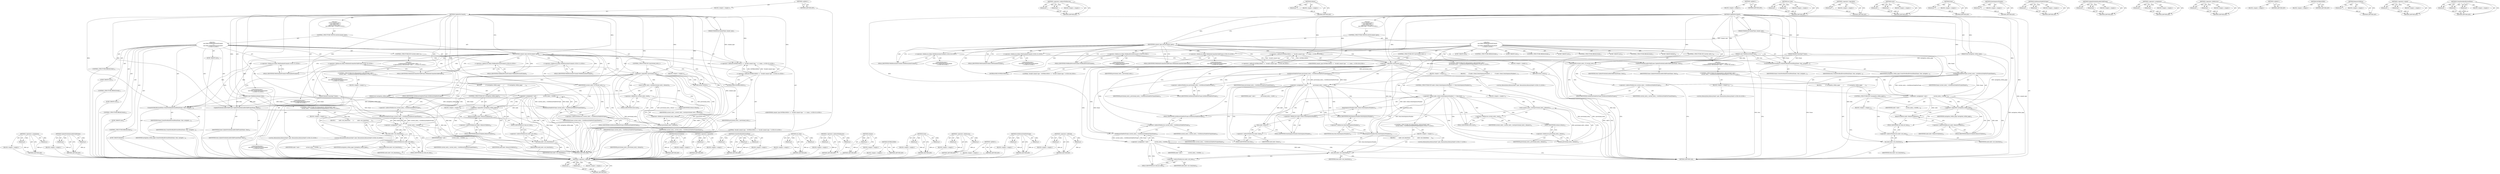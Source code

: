 digraph "CreateNewBackForwardItem" {
vulnerable_151 [label=<(METHOD,&lt;operator&gt;.assignment)>];
vulnerable_152 [label=<(PARAM,p1)>];
vulnerable_153 [label=<(PARAM,p2)>];
vulnerable_154 [label=<(BLOCK,&lt;empty&gt;,&lt;empty&gt;)>];
vulnerable_155 [label=<(METHOD_RETURN,ANY)>];
vulnerable_177 [label=<(METHOD,UpdateForInitialLoadInChildFrame)>];
vulnerable_178 [label=<(PARAM,p1)>];
vulnerable_179 [label=<(PARAM,p2)>];
vulnerable_180 [label=<(BLOCK,&lt;empty&gt;,&lt;empty&gt;)>];
vulnerable_181 [label=<(METHOD_RETURN,ANY)>];
vulnerable_6 [label=<(METHOD,&lt;global&gt;)<SUB>1</SUB>>];
vulnerable_7 [label=<(BLOCK,&lt;empty&gt;,&lt;empty&gt;)<SUB>1</SUB>>];
vulnerable_8 [label=<(METHOD,UpdateForCommit)<SUB>1</SUB>>];
vulnerable_9 [label=<(PARAM,RenderFrameImpl* frame)<SUB>1</SUB>>];
vulnerable_10 [label=<(PARAM,const WebHistoryItem&amp; item)<SUB>2</SUB>>];
vulnerable_11 [label=<(PARAM,WebHistoryCommitType commit_type)<SUB>3</SUB>>];
vulnerable_12 [label=<(PARAM,bool navigation_within_page)<SUB>4</SUB>>];
vulnerable_13 [label="<(BLOCK,{
  switch (commit_type) {
     case blink::Web...,{
  switch (commit_type) {
     case blink::Web...)<SUB>4</SUB>>"];
vulnerable_14 [label=<(CONTROL_STRUCTURE,SWITCH,switch(commit_type))<SUB>5</SUB>>];
vulnerable_15 [label=<(IDENTIFIER,commit_type,switch(commit_type))<SUB>5</SUB>>];
vulnerable_16 [label="<(BLOCK,{
     case blink::WebBackForwardCommit:
      ...,{
     case blink::WebBackForwardCommit:
      ...)<SUB>5</SUB>>"];
vulnerable_17 [label=<(JUMP_TARGET,case)<SUB>6</SUB>>];
vulnerable_18 [label="<(&lt;operator&gt;.fieldAccess,blink::WebBackForwardCommit)<SUB>6</SUB>>"];
vulnerable_19 [label="<(IDENTIFIER,blink,{
     case blink::WebBackForwardCommit:
      ...)<SUB>6</SUB>>"];
vulnerable_20 [label=<(FIELD_IDENTIFIER,WebBackForwardCommit,WebBackForwardCommit)<SUB>6</SUB>>];
vulnerable_21 [label=<(CONTROL_STRUCTURE,IF,if (!provisional_entry_))<SUB>7</SUB>>];
vulnerable_22 [label=<(&lt;operator&gt;.logicalNot,!provisional_entry_)<SUB>7</SUB>>];
vulnerable_23 [label=<(IDENTIFIER,provisional_entry_,!provisional_entry_)<SUB>7</SUB>>];
vulnerable_24 [label=<(BLOCK,&lt;empty&gt;,&lt;empty&gt;)<SUB>8</SUB>>];
vulnerable_25 [label=<(RETURN,return;,return;)<SUB>8</SUB>>];
vulnerable_26 [label=<(reset,current_entry_.reset(provisional_entry_.release()))<SUB>9</SUB>>];
vulnerable_27 [label=<(&lt;operator&gt;.fieldAccess,current_entry_.reset)<SUB>9</SUB>>];
vulnerable_28 [label=<(IDENTIFIER,current_entry_,current_entry_.reset(provisional_entry_.release()))<SUB>9</SUB>>];
vulnerable_29 [label=<(FIELD_IDENTIFIER,reset,reset)<SUB>9</SUB>>];
vulnerable_30 [label=<(release,provisional_entry_.release())<SUB>9</SUB>>];
vulnerable_31 [label=<(&lt;operator&gt;.fieldAccess,provisional_entry_.release)<SUB>9</SUB>>];
vulnerable_32 [label=<(IDENTIFIER,provisional_entry_,provisional_entry_.release())<SUB>9</SUB>>];
vulnerable_33 [label=<(FIELD_IDENTIFIER,release,release)<SUB>9</SUB>>];
vulnerable_34 [label="<(CONTROL_STRUCTURE,IF,if (HistoryEntry::HistoryNode* node =
               current_entry_-&gt;GetHistoryNodeForFrame(frame)))<SUB>10</SUB>>"];
vulnerable_35 [label=<(BLOCK,&lt;empty&gt;,&lt;empty&gt;)<SUB>10</SUB>>];
vulnerable_36 [label="<(LOCAL,HistoryEntry.HistoryNode* node: HistoryEntry.HistoryNode*)<SUB>10</SUB>>"];
vulnerable_37 [label=<(&lt;operator&gt;.assignment,* node =
               current_entry_-&gt;GetHist...)<SUB>10</SUB>>];
vulnerable_38 [label=<(IDENTIFIER,node,* node =
               current_entry_-&gt;GetHist...)<SUB>10</SUB>>];
vulnerable_39 [label=<(GetHistoryNodeForFrame,current_entry_-&gt;GetHistoryNodeForFrame(frame))<SUB>11</SUB>>];
vulnerable_40 [label=<(&lt;operator&gt;.indirectFieldAccess,current_entry_-&gt;GetHistoryNodeForFrame)<SUB>11</SUB>>];
vulnerable_41 [label=<(IDENTIFIER,current_entry_,current_entry_-&gt;GetHistoryNodeForFrame(frame))<SUB>11</SUB>>];
vulnerable_42 [label=<(FIELD_IDENTIFIER,GetHistoryNodeForFrame,GetHistoryNodeForFrame)<SUB>11</SUB>>];
vulnerable_43 [label=<(IDENTIFIER,frame,current_entry_-&gt;GetHistoryNodeForFrame(frame))<SUB>11</SUB>>];
vulnerable_44 [label=<(BLOCK,{
         node-&gt;set_item(item);
      },{
         node-&gt;set_item(item);
      })<SUB>11</SUB>>];
vulnerable_45 [label=<(set_item,node-&gt;set_item(item))<SUB>12</SUB>>];
vulnerable_46 [label=<(&lt;operator&gt;.indirectFieldAccess,node-&gt;set_item)<SUB>12</SUB>>];
vulnerable_47 [label=<(IDENTIFIER,node,node-&gt;set_item(item))<SUB>12</SUB>>];
vulnerable_48 [label=<(FIELD_IDENTIFIER,set_item,set_item)<SUB>12</SUB>>];
vulnerable_49 [label=<(IDENTIFIER,item,node-&gt;set_item(item))<SUB>12</SUB>>];
vulnerable_50 [label=<(CONTROL_STRUCTURE,BREAK,break;)<SUB>14</SUB>>];
vulnerable_51 [label=<(JUMP_TARGET,case)<SUB>15</SUB>>];
vulnerable_52 [label="<(&lt;operator&gt;.fieldAccess,blink::WebStandardCommit)<SUB>15</SUB>>"];
vulnerable_53 [label="<(IDENTIFIER,blink,{
     case blink::WebBackForwardCommit:
      ...)<SUB>15</SUB>>"];
vulnerable_54 [label=<(FIELD_IDENTIFIER,WebStandardCommit,WebStandardCommit)<SUB>15</SUB>>];
vulnerable_55 [label=<(CreateNewBackForwardItem,CreateNewBackForwardItem(frame, item, navigatio...)<SUB>16</SUB>>];
vulnerable_56 [label=<(IDENTIFIER,frame,CreateNewBackForwardItem(frame, item, navigatio...)<SUB>16</SUB>>];
vulnerable_57 [label=<(IDENTIFIER,item,CreateNewBackForwardItem(frame, item, navigatio...)<SUB>16</SUB>>];
vulnerable_58 [label=<(IDENTIFIER,navigation_within_page,CreateNewBackForwardItem(frame, item, navigatio...)<SUB>16</SUB>>];
vulnerable_59 [label=<(CONTROL_STRUCTURE,BREAK,break;)<SUB>17</SUB>>];
vulnerable_60 [label=<(JUMP_TARGET,case)<SUB>18</SUB>>];
vulnerable_61 [label="<(&lt;operator&gt;.fieldAccess,blink::WebInitialCommitInChildFrame)<SUB>18</SUB>>"];
vulnerable_62 [label="<(IDENTIFIER,blink,{
     case blink::WebBackForwardCommit:
      ...)<SUB>18</SUB>>"];
vulnerable_63 [label=<(FIELD_IDENTIFIER,WebInitialCommitInChildFrame,WebInitialCommitInChildFrame)<SUB>18</SUB>>];
vulnerable_64 [label=<(UpdateForInitialLoadInChildFrame,UpdateForInitialLoadInChildFrame(frame, item))<SUB>19</SUB>>];
vulnerable_65 [label=<(IDENTIFIER,frame,UpdateForInitialLoadInChildFrame(frame, item))<SUB>19</SUB>>];
vulnerable_66 [label=<(IDENTIFIER,item,UpdateForInitialLoadInChildFrame(frame, item))<SUB>19</SUB>>];
vulnerable_67 [label=<(CONTROL_STRUCTURE,BREAK,break;)<SUB>20</SUB>>];
vulnerable_68 [label=<(JUMP_TARGET,case)<SUB>21</SUB>>];
vulnerable_69 [label="<(&lt;operator&gt;.fieldAccess,blink::WebHistoryInertCommit)<SUB>21</SUB>>"];
vulnerable_70 [label="<(IDENTIFIER,blink,{
     case blink::WebBackForwardCommit:
      ...)<SUB>21</SUB>>"];
vulnerable_71 [label=<(FIELD_IDENTIFIER,WebHistoryInertCommit,WebHistoryInertCommit)<SUB>21</SUB>>];
vulnerable_72 [label=<(CONTROL_STRUCTURE,IF,if (current_entry_))<SUB>22</SUB>>];
vulnerable_73 [label=<(IDENTIFIER,current_entry_,if (current_entry_))<SUB>22</SUB>>];
vulnerable_74 [label="<(BLOCK,{
        if (HistoryEntry::HistoryNode* node =...,{
        if (HistoryEntry::HistoryNode* node =...)<SUB>22</SUB>>"];
vulnerable_75 [label="<(CONTROL_STRUCTURE,IF,if (HistoryEntry::HistoryNode* node =
                current_entry_-&gt;GetHistoryNodeForFrame(frame)))<SUB>23</SUB>>"];
vulnerable_76 [label=<(BLOCK,&lt;empty&gt;,&lt;empty&gt;)<SUB>23</SUB>>];
vulnerable_77 [label="<(LOCAL,HistoryEntry.HistoryNode* node: HistoryEntry.HistoryNode*)<SUB>23</SUB>>"];
vulnerable_78 [label=<(&lt;operator&gt;.assignment,* node =
                current_entry_-&gt;GetHis...)<SUB>23</SUB>>];
vulnerable_79 [label=<(IDENTIFIER,node,* node =
                current_entry_-&gt;GetHis...)<SUB>23</SUB>>];
vulnerable_80 [label=<(GetHistoryNodeForFrame,current_entry_-&gt;GetHistoryNodeForFrame(frame))<SUB>24</SUB>>];
vulnerable_81 [label=<(&lt;operator&gt;.indirectFieldAccess,current_entry_-&gt;GetHistoryNodeForFrame)<SUB>24</SUB>>];
vulnerable_82 [label=<(IDENTIFIER,current_entry_,current_entry_-&gt;GetHistoryNodeForFrame(frame))<SUB>24</SUB>>];
vulnerable_83 [label=<(FIELD_IDENTIFIER,GetHistoryNodeForFrame,GetHistoryNodeForFrame)<SUB>24</SUB>>];
vulnerable_84 [label=<(IDENTIFIER,frame,current_entry_-&gt;GetHistoryNodeForFrame(frame))<SUB>24</SUB>>];
vulnerable_85 [label=<(BLOCK,{
          if (!navigation_within_page)
      ...,{
          if (!navigation_within_page)
      ...)<SUB>24</SUB>>];
vulnerable_86 [label=<(CONTROL_STRUCTURE,IF,if (!navigation_within_page))<SUB>25</SUB>>];
vulnerable_87 [label=<(&lt;operator&gt;.logicalNot,!navigation_within_page)<SUB>25</SUB>>];
vulnerable_88 [label=<(IDENTIFIER,navigation_within_page,!navigation_within_page)<SUB>25</SUB>>];
vulnerable_89 [label=<(BLOCK,&lt;empty&gt;,&lt;empty&gt;)<SUB>26</SUB>>];
vulnerable_90 [label=<(RemoveChildren,node-&gt;RemoveChildren())<SUB>26</SUB>>];
vulnerable_91 [label=<(&lt;operator&gt;.indirectFieldAccess,node-&gt;RemoveChildren)<SUB>26</SUB>>];
vulnerable_92 [label=<(IDENTIFIER,node,node-&gt;RemoveChildren())<SUB>26</SUB>>];
vulnerable_93 [label=<(FIELD_IDENTIFIER,RemoveChildren,RemoveChildren)<SUB>26</SUB>>];
vulnerable_94 [label=<(set_item,node-&gt;set_item(item))<SUB>27</SUB>>];
vulnerable_95 [label=<(&lt;operator&gt;.indirectFieldAccess,node-&gt;set_item)<SUB>27</SUB>>];
vulnerable_96 [label=<(IDENTIFIER,node,node-&gt;set_item(item))<SUB>27</SUB>>];
vulnerable_97 [label=<(FIELD_IDENTIFIER,set_item,set_item)<SUB>27</SUB>>];
vulnerable_98 [label=<(IDENTIFIER,item,node-&gt;set_item(item))<SUB>27</SUB>>];
vulnerable_99 [label=<(CONTROL_STRUCTURE,BREAK,break;)<SUB>30</SUB>>];
vulnerable_100 [label=<(JUMP_TARGET,default)<SUB>31</SUB>>];
vulnerable_101 [label="<(&lt;operator&gt;.shiftLeft,NOTREACHED() &lt;&lt; &quot;Invalid commit type: &quot; &lt;&lt; comm...)<SUB>32</SUB>>"];
vulnerable_102 [label="<(&lt;operator&gt;.shiftLeft,NOTREACHED() &lt;&lt; &quot;Invalid commit type: &quot;)<SUB>32</SUB>>"];
vulnerable_103 [label=<(NOTREACHED,NOTREACHED())<SUB>32</SUB>>];
vulnerable_104 [label="<(LITERAL,&quot;Invalid commit type: &quot;,NOTREACHED() &lt;&lt; &quot;Invalid commit type: &quot;)<SUB>32</SUB>>"];
vulnerable_105 [label="<(IDENTIFIER,commit_type,NOTREACHED() &lt;&lt; &quot;Invalid commit type: &quot; &lt;&lt; comm...)<SUB>32</SUB>>"];
vulnerable_106 [label=<(METHOD_RETURN,void)<SUB>1</SUB>>];
vulnerable_108 [label=<(METHOD_RETURN,ANY)<SUB>1</SUB>>];
vulnerable_182 [label=<(METHOD,RemoveChildren)>];
vulnerable_183 [label=<(PARAM,p1)>];
vulnerable_184 [label=<(BLOCK,&lt;empty&gt;,&lt;empty&gt;)>];
vulnerable_185 [label=<(METHOD_RETURN,ANY)>];
vulnerable_138 [label=<(METHOD,&lt;operator&gt;.logicalNot)>];
vulnerable_139 [label=<(PARAM,p1)>];
vulnerable_140 [label=<(BLOCK,&lt;empty&gt;,&lt;empty&gt;)>];
vulnerable_141 [label=<(METHOD_RETURN,ANY)>];
vulnerable_171 [label=<(METHOD,CreateNewBackForwardItem)>];
vulnerable_172 [label=<(PARAM,p1)>];
vulnerable_173 [label=<(PARAM,p2)>];
vulnerable_174 [label=<(PARAM,p3)>];
vulnerable_175 [label=<(BLOCK,&lt;empty&gt;,&lt;empty&gt;)>];
vulnerable_176 [label=<(METHOD_RETURN,ANY)>];
vulnerable_166 [label=<(METHOD,set_item)>];
vulnerable_167 [label=<(PARAM,p1)>];
vulnerable_168 [label=<(PARAM,p2)>];
vulnerable_169 [label=<(BLOCK,&lt;empty&gt;,&lt;empty&gt;)>];
vulnerable_170 [label=<(METHOD_RETURN,ANY)>];
vulnerable_161 [label=<(METHOD,&lt;operator&gt;.indirectFieldAccess)>];
vulnerable_162 [label=<(PARAM,p1)>];
vulnerable_163 [label=<(PARAM,p2)>];
vulnerable_164 [label=<(BLOCK,&lt;empty&gt;,&lt;empty&gt;)>];
vulnerable_165 [label=<(METHOD_RETURN,ANY)>];
vulnerable_147 [label=<(METHOD,release)>];
vulnerable_148 [label=<(PARAM,p1)>];
vulnerable_149 [label=<(BLOCK,&lt;empty&gt;,&lt;empty&gt;)>];
vulnerable_150 [label=<(METHOD_RETURN,ANY)>];
vulnerable_191 [label=<(METHOD,NOTREACHED)>];
vulnerable_192 [label=<(BLOCK,&lt;empty&gt;,&lt;empty&gt;)>];
vulnerable_193 [label=<(METHOD_RETURN,ANY)>];
vulnerable_142 [label=<(METHOD,reset)>];
vulnerable_143 [label=<(PARAM,p1)>];
vulnerable_144 [label=<(PARAM,p2)>];
vulnerable_145 [label=<(BLOCK,&lt;empty&gt;,&lt;empty&gt;)>];
vulnerable_146 [label=<(METHOD_RETURN,ANY)>];
vulnerable_133 [label=<(METHOD,&lt;operator&gt;.fieldAccess)>];
vulnerable_134 [label=<(PARAM,p1)>];
vulnerable_135 [label=<(PARAM,p2)>];
vulnerable_136 [label=<(BLOCK,&lt;empty&gt;,&lt;empty&gt;)>];
vulnerable_137 [label=<(METHOD_RETURN,ANY)>];
vulnerable_127 [label=<(METHOD,&lt;global&gt;)<SUB>1</SUB>>];
vulnerable_128 [label=<(BLOCK,&lt;empty&gt;,&lt;empty&gt;)>];
vulnerable_129 [label=<(METHOD_RETURN,ANY)>];
vulnerable_156 [label=<(METHOD,GetHistoryNodeForFrame)>];
vulnerable_157 [label=<(PARAM,p1)>];
vulnerable_158 [label=<(PARAM,p2)>];
vulnerable_159 [label=<(BLOCK,&lt;empty&gt;,&lt;empty&gt;)>];
vulnerable_160 [label=<(METHOD_RETURN,ANY)>];
vulnerable_186 [label=<(METHOD,&lt;operator&gt;.shiftLeft)>];
vulnerable_187 [label=<(PARAM,p1)>];
vulnerable_188 [label=<(PARAM,p2)>];
vulnerable_189 [label=<(BLOCK,&lt;empty&gt;,&lt;empty&gt;)>];
vulnerable_190 [label=<(METHOD_RETURN,ANY)>];
fixed_224 [label=<(METHOD,&lt;operator&gt;.shiftLeft)>];
fixed_225 [label=<(PARAM,p1)>];
fixed_226 [label=<(PARAM,p2)>];
fixed_227 [label=<(BLOCK,&lt;empty&gt;,&lt;empty&gt;)>];
fixed_228 [label=<(METHOD_RETURN,ANY)>];
fixed_177 [label=<(METHOD,&lt;operator&gt;.indirectFieldAccess)>];
fixed_178 [label=<(PARAM,p1)>];
fixed_179 [label=<(PARAM,p2)>];
fixed_180 [label=<(BLOCK,&lt;empty&gt;,&lt;empty&gt;)>];
fixed_181 [label=<(METHOD_RETURN,ANY)>];
fixed_200 [label=<(METHOD,release)>];
fixed_201 [label=<(PARAM,p1)>];
fixed_202 [label=<(BLOCK,&lt;empty&gt;,&lt;empty&gt;)>];
fixed_203 [label=<(METHOD_RETURN,ANY)>];
fixed_6 [label=<(METHOD,&lt;global&gt;)<SUB>1</SUB>>];
fixed_7 [label=<(BLOCK,&lt;empty&gt;,&lt;empty&gt;)<SUB>1</SUB>>];
fixed_8 [label=<(METHOD,UpdateForCommit)<SUB>1</SUB>>];
fixed_9 [label=<(PARAM,RenderFrameImpl* frame)<SUB>1</SUB>>];
fixed_10 [label=<(PARAM,const WebHistoryItem&amp; item)<SUB>2</SUB>>];
fixed_11 [label=<(PARAM,WebHistoryCommitType commit_type)<SUB>3</SUB>>];
fixed_12 [label=<(PARAM,bool navigation_within_page)<SUB>4</SUB>>];
fixed_13 [label="<(BLOCK,{
  switch (commit_type) {
     case blink::Web...,{
  switch (commit_type) {
     case blink::Web...)<SUB>4</SUB>>"];
fixed_14 [label=<(CONTROL_STRUCTURE,SWITCH,switch(commit_type))<SUB>5</SUB>>];
fixed_15 [label=<(IDENTIFIER,commit_type,switch(commit_type))<SUB>5</SUB>>];
fixed_16 [label="<(BLOCK,{
     case blink::WebBackForwardCommit:
      ...,{
     case blink::WebBackForwardCommit:
      ...)<SUB>5</SUB>>"];
fixed_17 [label=<(JUMP_TARGET,case)<SUB>6</SUB>>];
fixed_18 [label="<(&lt;operator&gt;.fieldAccess,blink::WebBackForwardCommit)<SUB>6</SUB>>"];
fixed_19 [label="<(IDENTIFIER,blink,{
     case blink::WebBackForwardCommit:
      ...)<SUB>6</SUB>>"];
fixed_20 [label=<(FIELD_IDENTIFIER,WebBackForwardCommit,WebBackForwardCommit)<SUB>6</SUB>>];
fixed_21 [label=<(CONTROL_STRUCTURE,IF,if (!provisional_entry_))<SUB>7</SUB>>];
fixed_22 [label=<(&lt;operator&gt;.logicalNot,!provisional_entry_)<SUB>7</SUB>>];
fixed_23 [label=<(IDENTIFIER,provisional_entry_,!provisional_entry_)<SUB>7</SUB>>];
fixed_24 [label=<(BLOCK,&lt;empty&gt;,&lt;empty&gt;)<SUB>8</SUB>>];
fixed_25 [label=<(RETURN,return;,return;)<SUB>8</SUB>>];
fixed_26 [label="<(CONTROL_STRUCTURE,IF,if (HistoryEntry::HistoryNode* node =
              provisional_entry_-&gt;GetHistoryNodeForFrame(frame)))<SUB>12</SUB>>"];
fixed_27 [label=<(BLOCK,&lt;empty&gt;,&lt;empty&gt;)<SUB>12</SUB>>];
fixed_28 [label="<(LOCAL,HistoryEntry.HistoryNode* node: HistoryEntry.HistoryNode*)<SUB>12</SUB>>"];
fixed_29 [label=<(&lt;operator&gt;.assignment,* node =
              provisional_entry_-&gt;GetH...)<SUB>12</SUB>>];
fixed_30 [label=<(IDENTIFIER,node,* node =
              provisional_entry_-&gt;GetH...)<SUB>12</SUB>>];
fixed_31 [label=<(GetHistoryNodeForFrame,provisional_entry_-&gt;GetHistoryNodeForFrame(frame))<SUB>13</SUB>>];
fixed_32 [label=<(&lt;operator&gt;.indirectFieldAccess,provisional_entry_-&gt;GetHistoryNodeForFrame)<SUB>13</SUB>>];
fixed_33 [label=<(IDENTIFIER,provisional_entry_,provisional_entry_-&gt;GetHistoryNodeForFrame(frame))<SUB>13</SUB>>];
fixed_34 [label=<(FIELD_IDENTIFIER,GetHistoryNodeForFrame,GetHistoryNodeForFrame)<SUB>13</SUB>>];
fixed_35 [label=<(IDENTIFIER,frame,provisional_entry_-&gt;GetHistoryNodeForFrame(frame))<SUB>13</SUB>>];
fixed_36 [label=<(BLOCK,{
        if (node-&gt;item().itemSequenceNumber()...,{
        if (node-&gt;item().itemSequenceNumber()...)<SUB>13</SUB>>];
fixed_37 [label=<(CONTROL_STRUCTURE,IF,if (node-&gt;item().itemSequenceNumber() == item.itemSequenceNumber()))<SUB>14</SUB>>];
fixed_38 [label=<(&lt;operator&gt;.equals,node-&gt;item().itemSequenceNumber() == item.itemS...)<SUB>14</SUB>>];
fixed_39 [label=<(itemSequenceNumber,node-&gt;item().itemSequenceNumber())<SUB>14</SUB>>];
fixed_40 [label=<(&lt;operator&gt;.fieldAccess,node-&gt;item().itemSequenceNumber)<SUB>14</SUB>>];
fixed_41 [label=<(item,node-&gt;item())<SUB>14</SUB>>];
fixed_42 [label=<(&lt;operator&gt;.indirectFieldAccess,node-&gt;item)<SUB>14</SUB>>];
fixed_43 [label=<(IDENTIFIER,node,node-&gt;item())<SUB>14</SUB>>];
fixed_44 [label=<(FIELD_IDENTIFIER,item,item)<SUB>14</SUB>>];
fixed_45 [label=<(FIELD_IDENTIFIER,itemSequenceNumber,itemSequenceNumber)<SUB>14</SUB>>];
fixed_46 [label=<(itemSequenceNumber,item.itemSequenceNumber())<SUB>14</SUB>>];
fixed_47 [label=<(&lt;operator&gt;.fieldAccess,item.itemSequenceNumber)<SUB>14</SUB>>];
fixed_48 [label=<(IDENTIFIER,item,item.itemSequenceNumber())<SUB>14</SUB>>];
fixed_49 [label=<(FIELD_IDENTIFIER,itemSequenceNumber,itemSequenceNumber)<SUB>14</SUB>>];
fixed_50 [label=<(BLOCK,&lt;empty&gt;,&lt;empty&gt;)<SUB>15</SUB>>];
fixed_51 [label=<(reset,current_entry_.reset(provisional_entry_.release()))<SUB>15</SUB>>];
fixed_52 [label=<(&lt;operator&gt;.fieldAccess,current_entry_.reset)<SUB>15</SUB>>];
fixed_53 [label=<(IDENTIFIER,current_entry_,current_entry_.reset(provisional_entry_.release()))<SUB>15</SUB>>];
fixed_54 [label=<(FIELD_IDENTIFIER,reset,reset)<SUB>15</SUB>>];
fixed_55 [label=<(release,provisional_entry_.release())<SUB>15</SUB>>];
fixed_56 [label=<(&lt;operator&gt;.fieldAccess,provisional_entry_.release)<SUB>15</SUB>>];
fixed_57 [label=<(IDENTIFIER,provisional_entry_,provisional_entry_.release())<SUB>15</SUB>>];
fixed_58 [label=<(FIELD_IDENTIFIER,release,release)<SUB>15</SUB>>];
fixed_59 [label="<(CONTROL_STRUCTURE,IF,if (HistoryEntry::HistoryNode* node =
               current_entry_-&gt;GetHistoryNodeForFrame(frame)))<SUB>17</SUB>>"];
fixed_60 [label=<(BLOCK,&lt;empty&gt;,&lt;empty&gt;)<SUB>17</SUB>>];
fixed_61 [label="<(LOCAL,HistoryEntry.HistoryNode* node: HistoryEntry.HistoryNode*)<SUB>17</SUB>>"];
fixed_62 [label=<(&lt;operator&gt;.assignment,* node =
               current_entry_-&gt;GetHist...)<SUB>17</SUB>>];
fixed_63 [label=<(IDENTIFIER,node,* node =
               current_entry_-&gt;GetHist...)<SUB>17</SUB>>];
fixed_64 [label=<(GetHistoryNodeForFrame,current_entry_-&gt;GetHistoryNodeForFrame(frame))<SUB>18</SUB>>];
fixed_65 [label=<(&lt;operator&gt;.indirectFieldAccess,current_entry_-&gt;GetHistoryNodeForFrame)<SUB>18</SUB>>];
fixed_66 [label=<(IDENTIFIER,current_entry_,current_entry_-&gt;GetHistoryNodeForFrame(frame))<SUB>18</SUB>>];
fixed_67 [label=<(FIELD_IDENTIFIER,GetHistoryNodeForFrame,GetHistoryNodeForFrame)<SUB>18</SUB>>];
fixed_68 [label=<(IDENTIFIER,frame,current_entry_-&gt;GetHistoryNodeForFrame(frame))<SUB>18</SUB>>];
fixed_69 [label=<(BLOCK,{
         node-&gt;set_item(item);
      },{
         node-&gt;set_item(item);
      })<SUB>18</SUB>>];
fixed_70 [label=<(set_item,node-&gt;set_item(item))<SUB>19</SUB>>];
fixed_71 [label=<(&lt;operator&gt;.indirectFieldAccess,node-&gt;set_item)<SUB>19</SUB>>];
fixed_72 [label=<(IDENTIFIER,node,node-&gt;set_item(item))<SUB>19</SUB>>];
fixed_73 [label=<(FIELD_IDENTIFIER,set_item,set_item)<SUB>19</SUB>>];
fixed_74 [label=<(IDENTIFIER,item,node-&gt;set_item(item))<SUB>19</SUB>>];
fixed_75 [label=<(CONTROL_STRUCTURE,BREAK,break;)<SUB>21</SUB>>];
fixed_76 [label=<(JUMP_TARGET,case)<SUB>22</SUB>>];
fixed_77 [label="<(&lt;operator&gt;.fieldAccess,blink::WebStandardCommit)<SUB>22</SUB>>"];
fixed_78 [label="<(IDENTIFIER,blink,{
     case blink::WebBackForwardCommit:
      ...)<SUB>22</SUB>>"];
fixed_79 [label=<(FIELD_IDENTIFIER,WebStandardCommit,WebStandardCommit)<SUB>22</SUB>>];
fixed_80 [label=<(CreateNewBackForwardItem,CreateNewBackForwardItem(frame, item, navigatio...)<SUB>23</SUB>>];
fixed_81 [label=<(IDENTIFIER,frame,CreateNewBackForwardItem(frame, item, navigatio...)<SUB>23</SUB>>];
fixed_82 [label=<(IDENTIFIER,item,CreateNewBackForwardItem(frame, item, navigatio...)<SUB>23</SUB>>];
fixed_83 [label=<(IDENTIFIER,navigation_within_page,CreateNewBackForwardItem(frame, item, navigatio...)<SUB>23</SUB>>];
fixed_84 [label=<(CONTROL_STRUCTURE,BREAK,break;)<SUB>24</SUB>>];
fixed_85 [label=<(JUMP_TARGET,case)<SUB>25</SUB>>];
fixed_86 [label="<(&lt;operator&gt;.fieldAccess,blink::WebInitialCommitInChildFrame)<SUB>25</SUB>>"];
fixed_87 [label="<(IDENTIFIER,blink,{
     case blink::WebBackForwardCommit:
      ...)<SUB>25</SUB>>"];
fixed_88 [label=<(FIELD_IDENTIFIER,WebInitialCommitInChildFrame,WebInitialCommitInChildFrame)<SUB>25</SUB>>];
fixed_89 [label=<(UpdateForInitialLoadInChildFrame,UpdateForInitialLoadInChildFrame(frame, item))<SUB>26</SUB>>];
fixed_90 [label=<(IDENTIFIER,frame,UpdateForInitialLoadInChildFrame(frame, item))<SUB>26</SUB>>];
fixed_91 [label=<(IDENTIFIER,item,UpdateForInitialLoadInChildFrame(frame, item))<SUB>26</SUB>>];
fixed_92 [label=<(CONTROL_STRUCTURE,BREAK,break;)<SUB>27</SUB>>];
fixed_93 [label=<(JUMP_TARGET,case)<SUB>28</SUB>>];
fixed_94 [label="<(&lt;operator&gt;.fieldAccess,blink::WebHistoryInertCommit)<SUB>28</SUB>>"];
fixed_95 [label="<(IDENTIFIER,blink,{
     case blink::WebBackForwardCommit:
      ...)<SUB>28</SUB>>"];
fixed_96 [label=<(FIELD_IDENTIFIER,WebHistoryInertCommit,WebHistoryInertCommit)<SUB>28</SUB>>];
fixed_97 [label=<(CONTROL_STRUCTURE,IF,if (current_entry_))<SUB>29</SUB>>];
fixed_98 [label=<(IDENTIFIER,current_entry_,if (current_entry_))<SUB>29</SUB>>];
fixed_99 [label="<(BLOCK,{
        if (HistoryEntry::HistoryNode* node =...,{
        if (HistoryEntry::HistoryNode* node =...)<SUB>29</SUB>>"];
fixed_100 [label="<(CONTROL_STRUCTURE,IF,if (HistoryEntry::HistoryNode* node =
                current_entry_-&gt;GetHistoryNodeForFrame(frame)))<SUB>30</SUB>>"];
fixed_101 [label=<(BLOCK,&lt;empty&gt;,&lt;empty&gt;)<SUB>30</SUB>>];
fixed_102 [label="<(LOCAL,HistoryEntry.HistoryNode* node: HistoryEntry.HistoryNode*)<SUB>30</SUB>>"];
fixed_103 [label=<(&lt;operator&gt;.assignment,* node =
                current_entry_-&gt;GetHis...)<SUB>30</SUB>>];
fixed_104 [label=<(IDENTIFIER,node,* node =
                current_entry_-&gt;GetHis...)<SUB>30</SUB>>];
fixed_105 [label=<(GetHistoryNodeForFrame,current_entry_-&gt;GetHistoryNodeForFrame(frame))<SUB>31</SUB>>];
fixed_106 [label=<(&lt;operator&gt;.indirectFieldAccess,current_entry_-&gt;GetHistoryNodeForFrame)<SUB>31</SUB>>];
fixed_107 [label=<(IDENTIFIER,current_entry_,current_entry_-&gt;GetHistoryNodeForFrame(frame))<SUB>31</SUB>>];
fixed_108 [label=<(FIELD_IDENTIFIER,GetHistoryNodeForFrame,GetHistoryNodeForFrame)<SUB>31</SUB>>];
fixed_109 [label=<(IDENTIFIER,frame,current_entry_-&gt;GetHistoryNodeForFrame(frame))<SUB>31</SUB>>];
fixed_110 [label=<(BLOCK,{
          if (!navigation_within_page)
      ...,{
          if (!navigation_within_page)
      ...)<SUB>31</SUB>>];
fixed_111 [label=<(CONTROL_STRUCTURE,IF,if (!navigation_within_page))<SUB>32</SUB>>];
fixed_112 [label=<(&lt;operator&gt;.logicalNot,!navigation_within_page)<SUB>32</SUB>>];
fixed_113 [label=<(IDENTIFIER,navigation_within_page,!navigation_within_page)<SUB>32</SUB>>];
fixed_114 [label=<(BLOCK,&lt;empty&gt;,&lt;empty&gt;)<SUB>33</SUB>>];
fixed_115 [label=<(RemoveChildren,node-&gt;RemoveChildren())<SUB>33</SUB>>];
fixed_116 [label=<(&lt;operator&gt;.indirectFieldAccess,node-&gt;RemoveChildren)<SUB>33</SUB>>];
fixed_117 [label=<(IDENTIFIER,node,node-&gt;RemoveChildren())<SUB>33</SUB>>];
fixed_118 [label=<(FIELD_IDENTIFIER,RemoveChildren,RemoveChildren)<SUB>33</SUB>>];
fixed_119 [label=<(set_item,node-&gt;set_item(item))<SUB>34</SUB>>];
fixed_120 [label=<(&lt;operator&gt;.indirectFieldAccess,node-&gt;set_item)<SUB>34</SUB>>];
fixed_121 [label=<(IDENTIFIER,node,node-&gt;set_item(item))<SUB>34</SUB>>];
fixed_122 [label=<(FIELD_IDENTIFIER,set_item,set_item)<SUB>34</SUB>>];
fixed_123 [label=<(IDENTIFIER,item,node-&gt;set_item(item))<SUB>34</SUB>>];
fixed_124 [label=<(CONTROL_STRUCTURE,BREAK,break;)<SUB>37</SUB>>];
fixed_125 [label=<(JUMP_TARGET,default)<SUB>38</SUB>>];
fixed_126 [label="<(&lt;operator&gt;.shiftLeft,NOTREACHED() &lt;&lt; &quot;Invalid commit type: &quot; &lt;&lt; comm...)<SUB>39</SUB>>"];
fixed_127 [label="<(&lt;operator&gt;.shiftLeft,NOTREACHED() &lt;&lt; &quot;Invalid commit type: &quot;)<SUB>39</SUB>>"];
fixed_128 [label=<(NOTREACHED,NOTREACHED())<SUB>39</SUB>>];
fixed_129 [label="<(LITERAL,&quot;Invalid commit type: &quot;,NOTREACHED() &lt;&lt; &quot;Invalid commit type: &quot;)<SUB>39</SUB>>"];
fixed_130 [label="<(IDENTIFIER,commit_type,NOTREACHED() &lt;&lt; &quot;Invalid commit type: &quot; &lt;&lt; comm...)<SUB>39</SUB>>"];
fixed_131 [label=<(METHOD_RETURN,void)<SUB>1</SUB>>];
fixed_133 [label=<(METHOD_RETURN,ANY)<SUB>1</SUB>>];
fixed_204 [label=<(METHOD,set_item)>];
fixed_205 [label=<(PARAM,p1)>];
fixed_206 [label=<(PARAM,p2)>];
fixed_207 [label=<(BLOCK,&lt;empty&gt;,&lt;empty&gt;)>];
fixed_208 [label=<(METHOD_RETURN,ANY)>];
fixed_163 [label=<(METHOD,&lt;operator&gt;.logicalNot)>];
fixed_164 [label=<(PARAM,p1)>];
fixed_165 [label=<(BLOCK,&lt;empty&gt;,&lt;empty&gt;)>];
fixed_166 [label=<(METHOD_RETURN,ANY)>];
fixed_195 [label=<(METHOD,reset)>];
fixed_196 [label=<(PARAM,p1)>];
fixed_197 [label=<(PARAM,p2)>];
fixed_198 [label=<(BLOCK,&lt;empty&gt;,&lt;empty&gt;)>];
fixed_199 [label=<(METHOD_RETURN,ANY)>];
fixed_191 [label=<(METHOD,item)>];
fixed_192 [label=<(PARAM,p1)>];
fixed_193 [label=<(BLOCK,&lt;empty&gt;,&lt;empty&gt;)>];
fixed_194 [label=<(METHOD_RETURN,ANY)>];
fixed_187 [label=<(METHOD,itemSequenceNumber)>];
fixed_188 [label=<(PARAM,p1)>];
fixed_189 [label=<(BLOCK,&lt;empty&gt;,&lt;empty&gt;)>];
fixed_190 [label=<(METHOD_RETURN,ANY)>];
fixed_172 [label=<(METHOD,GetHistoryNodeForFrame)>];
fixed_173 [label=<(PARAM,p1)>];
fixed_174 [label=<(PARAM,p2)>];
fixed_175 [label=<(BLOCK,&lt;empty&gt;,&lt;empty&gt;)>];
fixed_176 [label=<(METHOD_RETURN,ANY)>];
fixed_215 [label=<(METHOD,UpdateForInitialLoadInChildFrame)>];
fixed_216 [label=<(PARAM,p1)>];
fixed_217 [label=<(PARAM,p2)>];
fixed_218 [label=<(BLOCK,&lt;empty&gt;,&lt;empty&gt;)>];
fixed_219 [label=<(METHOD_RETURN,ANY)>];
fixed_167 [label=<(METHOD,&lt;operator&gt;.assignment)>];
fixed_168 [label=<(PARAM,p1)>];
fixed_169 [label=<(PARAM,p2)>];
fixed_170 [label=<(BLOCK,&lt;empty&gt;,&lt;empty&gt;)>];
fixed_171 [label=<(METHOD_RETURN,ANY)>];
fixed_158 [label=<(METHOD,&lt;operator&gt;.fieldAccess)>];
fixed_159 [label=<(PARAM,p1)>];
fixed_160 [label=<(PARAM,p2)>];
fixed_161 [label=<(BLOCK,&lt;empty&gt;,&lt;empty&gt;)>];
fixed_162 [label=<(METHOD_RETURN,ANY)>];
fixed_152 [label=<(METHOD,&lt;global&gt;)<SUB>1</SUB>>];
fixed_153 [label=<(BLOCK,&lt;empty&gt;,&lt;empty&gt;)>];
fixed_154 [label=<(METHOD_RETURN,ANY)>];
fixed_229 [label=<(METHOD,NOTREACHED)>];
fixed_230 [label=<(BLOCK,&lt;empty&gt;,&lt;empty&gt;)>];
fixed_231 [label=<(METHOD_RETURN,ANY)>];
fixed_220 [label=<(METHOD,RemoveChildren)>];
fixed_221 [label=<(PARAM,p1)>];
fixed_222 [label=<(BLOCK,&lt;empty&gt;,&lt;empty&gt;)>];
fixed_223 [label=<(METHOD_RETURN,ANY)>];
fixed_182 [label=<(METHOD,&lt;operator&gt;.equals)>];
fixed_183 [label=<(PARAM,p1)>];
fixed_184 [label=<(PARAM,p2)>];
fixed_185 [label=<(BLOCK,&lt;empty&gt;,&lt;empty&gt;)>];
fixed_186 [label=<(METHOD_RETURN,ANY)>];
fixed_209 [label=<(METHOD,CreateNewBackForwardItem)>];
fixed_210 [label=<(PARAM,p1)>];
fixed_211 [label=<(PARAM,p2)>];
fixed_212 [label=<(PARAM,p3)>];
fixed_213 [label=<(BLOCK,&lt;empty&gt;,&lt;empty&gt;)>];
fixed_214 [label=<(METHOD_RETURN,ANY)>];
vulnerable_151 -> vulnerable_152  [key=0, label="AST: "];
vulnerable_151 -> vulnerable_152  [key=1, label="DDG: "];
vulnerable_151 -> vulnerable_154  [key=0, label="AST: "];
vulnerable_151 -> vulnerable_153  [key=0, label="AST: "];
vulnerable_151 -> vulnerable_153  [key=1, label="DDG: "];
vulnerable_151 -> vulnerable_155  [key=0, label="AST: "];
vulnerable_151 -> vulnerable_155  [key=1, label="CFG: "];
vulnerable_152 -> vulnerable_155  [key=0, label="DDG: p1"];
vulnerable_153 -> vulnerable_155  [key=0, label="DDG: p2"];
vulnerable_154 -> fixed_224  [key=0];
vulnerable_155 -> fixed_224  [key=0];
vulnerable_177 -> vulnerable_178  [key=0, label="AST: "];
vulnerable_177 -> vulnerable_178  [key=1, label="DDG: "];
vulnerable_177 -> vulnerable_180  [key=0, label="AST: "];
vulnerable_177 -> vulnerable_179  [key=0, label="AST: "];
vulnerable_177 -> vulnerable_179  [key=1, label="DDG: "];
vulnerable_177 -> vulnerable_181  [key=0, label="AST: "];
vulnerable_177 -> vulnerable_181  [key=1, label="CFG: "];
vulnerable_178 -> vulnerable_181  [key=0, label="DDG: p1"];
vulnerable_179 -> vulnerable_181  [key=0, label="DDG: p2"];
vulnerable_180 -> fixed_224  [key=0];
vulnerable_181 -> fixed_224  [key=0];
vulnerable_6 -> vulnerable_7  [key=0, label="AST: "];
vulnerable_6 -> vulnerable_108  [key=0, label="AST: "];
vulnerable_6 -> vulnerable_108  [key=1, label="CFG: "];
vulnerable_7 -> vulnerable_8  [key=0, label="AST: "];
vulnerable_8 -> vulnerable_9  [key=0, label="AST: "];
vulnerable_8 -> vulnerable_9  [key=1, label="DDG: "];
vulnerable_8 -> vulnerable_10  [key=0, label="AST: "];
vulnerable_8 -> vulnerable_10  [key=1, label="DDG: "];
vulnerable_8 -> vulnerable_11  [key=0, label="AST: "];
vulnerable_8 -> vulnerable_11  [key=1, label="DDG: "];
vulnerable_8 -> vulnerable_12  [key=0, label="AST: "];
vulnerable_8 -> vulnerable_12  [key=1, label="DDG: "];
vulnerable_8 -> vulnerable_13  [key=0, label="AST: "];
vulnerable_8 -> vulnerable_106  [key=0, label="AST: "];
vulnerable_8 -> vulnerable_15  [key=0, label="CFG: "];
vulnerable_8 -> vulnerable_15  [key=1, label="DDG: "];
vulnerable_8 -> vulnerable_55  [key=0, label="DDG: "];
vulnerable_8 -> vulnerable_64  [key=0, label="DDG: "];
vulnerable_8 -> vulnerable_73  [key=0, label="DDG: "];
vulnerable_8 -> vulnerable_101  [key=0, label="DDG: "];
vulnerable_8 -> vulnerable_22  [key=0, label="DDG: "];
vulnerable_8 -> vulnerable_25  [key=0, label="DDG: "];
vulnerable_8 -> vulnerable_102  [key=0, label="DDG: "];
vulnerable_8 -> vulnerable_45  [key=0, label="DDG: "];
vulnerable_8 -> vulnerable_39  [key=0, label="DDG: "];
vulnerable_8 -> vulnerable_94  [key=0, label="DDG: "];
vulnerable_8 -> vulnerable_80  [key=0, label="DDG: "];
vulnerable_8 -> vulnerable_87  [key=0, label="DDG: "];
vulnerable_9 -> vulnerable_106  [key=0, label="DDG: frame"];
vulnerable_9 -> vulnerable_55  [key=0, label="DDG: frame"];
vulnerable_9 -> vulnerable_64  [key=0, label="DDG: frame"];
vulnerable_9 -> vulnerable_39  [key=0, label="DDG: frame"];
vulnerable_9 -> vulnerable_80  [key=0, label="DDG: frame"];
vulnerable_10 -> vulnerable_106  [key=0, label="DDG: item"];
vulnerable_10 -> vulnerable_55  [key=0, label="DDG: item"];
vulnerable_10 -> vulnerable_64  [key=0, label="DDG: item"];
vulnerable_10 -> vulnerable_45  [key=0, label="DDG: item"];
vulnerable_10 -> vulnerable_94  [key=0, label="DDG: item"];
vulnerable_11 -> vulnerable_106  [key=0, label="DDG: commit_type"];
vulnerable_11 -> vulnerable_101  [key=0, label="DDG: commit_type"];
vulnerable_12 -> vulnerable_106  [key=0, label="DDG: navigation_within_page"];
vulnerable_12 -> vulnerable_55  [key=0, label="DDG: navigation_within_page"];
vulnerable_12 -> vulnerable_87  [key=0, label="DDG: navigation_within_page"];
vulnerable_13 -> vulnerable_14  [key=0, label="AST: "];
vulnerable_14 -> vulnerable_15  [key=0, label="AST: "];
vulnerable_14 -> vulnerable_16  [key=0, label="AST: "];
vulnerable_15 -> vulnerable_20  [key=0, label="CFG: "];
vulnerable_15 -> vulnerable_20  [key=1, label="CDG: "];
vulnerable_15 -> vulnerable_54  [key=0, label="CFG: "];
vulnerable_15 -> vulnerable_54  [key=1, label="CDG: "];
vulnerable_15 -> vulnerable_63  [key=0, label="CFG: "];
vulnerable_15 -> vulnerable_63  [key=1, label="CDG: "];
vulnerable_15 -> vulnerable_71  [key=0, label="CFG: "];
vulnerable_15 -> vulnerable_71  [key=1, label="CDG: "];
vulnerable_15 -> vulnerable_103  [key=0, label="CFG: "];
vulnerable_15 -> vulnerable_103  [key=1, label="CDG: "];
vulnerable_15 -> vulnerable_73  [key=0, label="CDG: "];
vulnerable_15 -> vulnerable_64  [key=0, label="CDG: "];
vulnerable_15 -> vulnerable_52  [key=0, label="CDG: "];
vulnerable_15 -> vulnerable_102  [key=0, label="CDG: "];
vulnerable_15 -> vulnerable_69  [key=0, label="CDG: "];
vulnerable_15 -> vulnerable_22  [key=0, label="CDG: "];
vulnerable_15 -> vulnerable_18  [key=0, label="CDG: "];
vulnerable_15 -> vulnerable_101  [key=0, label="CDG: "];
vulnerable_15 -> vulnerable_61  [key=0, label="CDG: "];
vulnerable_15 -> vulnerable_55  [key=0, label="CDG: "];
vulnerable_16 -> vulnerable_17  [key=0, label="AST: "];
vulnerable_16 -> vulnerable_18  [key=0, label="AST: "];
vulnerable_16 -> vulnerable_21  [key=0, label="AST: "];
vulnerable_16 -> vulnerable_26  [key=0, label="AST: "];
vulnerable_16 -> vulnerable_34  [key=0, label="AST: "];
vulnerable_16 -> vulnerable_50  [key=0, label="AST: "];
vulnerable_16 -> vulnerable_51  [key=0, label="AST: "];
vulnerable_16 -> vulnerable_52  [key=0, label="AST: "];
vulnerable_16 -> vulnerable_55  [key=0, label="AST: "];
vulnerable_16 -> vulnerable_59  [key=0, label="AST: "];
vulnerable_16 -> vulnerable_60  [key=0, label="AST: "];
vulnerable_16 -> vulnerable_61  [key=0, label="AST: "];
vulnerable_16 -> vulnerable_64  [key=0, label="AST: "];
vulnerable_16 -> vulnerable_67  [key=0, label="AST: "];
vulnerable_16 -> vulnerable_68  [key=0, label="AST: "];
vulnerable_16 -> vulnerable_69  [key=0, label="AST: "];
vulnerable_16 -> vulnerable_72  [key=0, label="AST: "];
vulnerable_16 -> vulnerable_99  [key=0, label="AST: "];
vulnerable_16 -> vulnerable_100  [key=0, label="AST: "];
vulnerable_16 -> vulnerable_101  [key=0, label="AST: "];
vulnerable_17 -> fixed_224  [key=0];
vulnerable_18 -> vulnerable_19  [key=0, label="AST: "];
vulnerable_18 -> vulnerable_20  [key=0, label="AST: "];
vulnerable_18 -> vulnerable_22  [key=0, label="CFG: "];
vulnerable_19 -> fixed_224  [key=0];
vulnerable_20 -> vulnerable_18  [key=0, label="CFG: "];
vulnerable_21 -> vulnerable_22  [key=0, label="AST: "];
vulnerable_21 -> vulnerable_24  [key=0, label="AST: "];
vulnerable_22 -> vulnerable_23  [key=0, label="AST: "];
vulnerable_22 -> vulnerable_25  [key=0, label="CFG: "];
vulnerable_22 -> vulnerable_25  [key=1, label="CDG: "];
vulnerable_22 -> vulnerable_29  [key=0, label="CFG: "];
vulnerable_22 -> vulnerable_29  [key=1, label="CDG: "];
vulnerable_22 -> vulnerable_106  [key=0, label="DDG: provisional_entry_"];
vulnerable_22 -> vulnerable_106  [key=1, label="DDG: !provisional_entry_"];
vulnerable_22 -> vulnerable_30  [key=0, label="DDG: provisional_entry_"];
vulnerable_22 -> vulnerable_30  [key=1, label="CDG: "];
vulnerable_22 -> vulnerable_26  [key=0, label="CDG: "];
vulnerable_22 -> vulnerable_42  [key=0, label="CDG: "];
vulnerable_22 -> vulnerable_37  [key=0, label="CDG: "];
vulnerable_22 -> vulnerable_27  [key=0, label="CDG: "];
vulnerable_22 -> vulnerable_40  [key=0, label="CDG: "];
vulnerable_22 -> vulnerable_33  [key=0, label="CDG: "];
vulnerable_22 -> vulnerable_39  [key=0, label="CDG: "];
vulnerable_22 -> vulnerable_31  [key=0, label="CDG: "];
vulnerable_23 -> fixed_224  [key=0];
vulnerable_24 -> vulnerable_25  [key=0, label="AST: "];
vulnerable_25 -> vulnerable_106  [key=0, label="CFG: "];
vulnerable_25 -> vulnerable_106  [key=1, label="DDG: &lt;RET&gt;"];
vulnerable_26 -> vulnerable_27  [key=0, label="AST: "];
vulnerable_26 -> vulnerable_30  [key=0, label="AST: "];
vulnerable_26 -> vulnerable_42  [key=0, label="CFG: "];
vulnerable_27 -> vulnerable_28  [key=0, label="AST: "];
vulnerable_27 -> vulnerable_29  [key=0, label="AST: "];
vulnerable_27 -> vulnerable_33  [key=0, label="CFG: "];
vulnerable_28 -> fixed_224  [key=0];
vulnerable_29 -> vulnerable_27  [key=0, label="CFG: "];
vulnerable_30 -> vulnerable_31  [key=0, label="AST: "];
vulnerable_30 -> vulnerable_26  [key=0, label="CFG: "];
vulnerable_30 -> vulnerable_26  [key=1, label="DDG: provisional_entry_.release"];
vulnerable_31 -> vulnerable_32  [key=0, label="AST: "];
vulnerable_31 -> vulnerable_33  [key=0, label="AST: "];
vulnerable_31 -> vulnerable_30  [key=0, label="CFG: "];
vulnerable_32 -> fixed_224  [key=0];
vulnerable_33 -> vulnerable_31  [key=0, label="CFG: "];
vulnerable_34 -> vulnerable_35  [key=0, label="AST: "];
vulnerable_34 -> vulnerable_44  [key=0, label="AST: "];
vulnerable_35 -> vulnerable_36  [key=0, label="AST: "];
vulnerable_35 -> vulnerable_37  [key=0, label="AST: "];
vulnerable_36 -> fixed_224  [key=0];
vulnerable_37 -> vulnerable_38  [key=0, label="AST: "];
vulnerable_37 -> vulnerable_39  [key=0, label="AST: "];
vulnerable_37 -> vulnerable_48  [key=0, label="CFG: "];
vulnerable_37 -> vulnerable_48  [key=1, label="CDG: "];
vulnerable_37 -> vulnerable_106  [key=0, label="CFG: "];
vulnerable_37 -> vulnerable_45  [key=0, label="DDG: node"];
vulnerable_37 -> vulnerable_45  [key=1, label="CDG: "];
vulnerable_37 -> vulnerable_46  [key=0, label="CDG: "];
vulnerable_38 -> fixed_224  [key=0];
vulnerable_39 -> vulnerable_40  [key=0, label="AST: "];
vulnerable_39 -> vulnerable_43  [key=0, label="AST: "];
vulnerable_39 -> vulnerable_37  [key=0, label="CFG: "];
vulnerable_39 -> vulnerable_37  [key=1, label="DDG: current_entry_-&gt;GetHistoryNodeForFrame"];
vulnerable_39 -> vulnerable_37  [key=2, label="DDG: frame"];
vulnerable_40 -> vulnerable_41  [key=0, label="AST: "];
vulnerable_40 -> vulnerable_42  [key=0, label="AST: "];
vulnerable_40 -> vulnerable_39  [key=0, label="CFG: "];
vulnerable_41 -> fixed_224  [key=0];
vulnerable_42 -> vulnerable_40  [key=0, label="CFG: "];
vulnerable_43 -> fixed_224  [key=0];
vulnerable_44 -> vulnerable_45  [key=0, label="AST: "];
vulnerable_45 -> vulnerable_46  [key=0, label="AST: "];
vulnerable_45 -> vulnerable_49  [key=0, label="AST: "];
vulnerable_45 -> vulnerable_106  [key=0, label="CFG: "];
vulnerable_46 -> vulnerable_47  [key=0, label="AST: "];
vulnerable_46 -> vulnerable_48  [key=0, label="AST: "];
vulnerable_46 -> vulnerable_45  [key=0, label="CFG: "];
vulnerable_47 -> fixed_224  [key=0];
vulnerable_48 -> vulnerable_46  [key=0, label="CFG: "];
vulnerable_49 -> fixed_224  [key=0];
vulnerable_50 -> fixed_224  [key=0];
vulnerable_51 -> fixed_224  [key=0];
vulnerable_52 -> vulnerable_53  [key=0, label="AST: "];
vulnerable_52 -> vulnerable_54  [key=0, label="AST: "];
vulnerable_52 -> vulnerable_55  [key=0, label="CFG: "];
vulnerable_53 -> fixed_224  [key=0];
vulnerable_54 -> vulnerable_52  [key=0, label="CFG: "];
vulnerable_55 -> vulnerable_56  [key=0, label="AST: "];
vulnerable_55 -> vulnerable_57  [key=0, label="AST: "];
vulnerable_55 -> vulnerable_58  [key=0, label="AST: "];
vulnerable_55 -> vulnerable_106  [key=0, label="CFG: "];
vulnerable_56 -> fixed_224  [key=0];
vulnerable_57 -> fixed_224  [key=0];
vulnerable_58 -> fixed_224  [key=0];
vulnerable_59 -> fixed_224  [key=0];
vulnerable_60 -> fixed_224  [key=0];
vulnerable_61 -> vulnerable_62  [key=0, label="AST: "];
vulnerable_61 -> vulnerable_63  [key=0, label="AST: "];
vulnerable_61 -> vulnerable_64  [key=0, label="CFG: "];
vulnerable_62 -> fixed_224  [key=0];
vulnerable_63 -> vulnerable_61  [key=0, label="CFG: "];
vulnerable_64 -> vulnerable_65  [key=0, label="AST: "];
vulnerable_64 -> vulnerable_66  [key=0, label="AST: "];
vulnerable_64 -> vulnerable_106  [key=0, label="CFG: "];
vulnerable_65 -> fixed_224  [key=0];
vulnerable_66 -> fixed_224  [key=0];
vulnerable_67 -> fixed_224  [key=0];
vulnerable_68 -> fixed_224  [key=0];
vulnerable_69 -> vulnerable_70  [key=0, label="AST: "];
vulnerable_69 -> vulnerable_71  [key=0, label="AST: "];
vulnerable_69 -> vulnerable_73  [key=0, label="CFG: "];
vulnerable_70 -> fixed_224  [key=0];
vulnerable_71 -> vulnerable_69  [key=0, label="CFG: "];
vulnerable_72 -> vulnerable_73  [key=0, label="AST: "];
vulnerable_72 -> vulnerable_74  [key=0, label="AST: "];
vulnerable_73 -> vulnerable_83  [key=0, label="CFG: "];
vulnerable_73 -> vulnerable_83  [key=1, label="CDG: "];
vulnerable_73 -> vulnerable_106  [key=0, label="CFG: "];
vulnerable_73 -> vulnerable_81  [key=0, label="CDG: "];
vulnerable_73 -> vulnerable_80  [key=0, label="CDG: "];
vulnerable_73 -> vulnerable_78  [key=0, label="CDG: "];
vulnerable_74 -> vulnerable_75  [key=0, label="AST: "];
vulnerable_75 -> vulnerable_76  [key=0, label="AST: "];
vulnerable_75 -> vulnerable_85  [key=0, label="AST: "];
vulnerable_76 -> vulnerable_77  [key=0, label="AST: "];
vulnerable_76 -> vulnerable_78  [key=0, label="AST: "];
vulnerable_77 -> fixed_224  [key=0];
vulnerable_78 -> vulnerable_79  [key=0, label="AST: "];
vulnerable_78 -> vulnerable_80  [key=0, label="AST: "];
vulnerable_78 -> vulnerable_87  [key=0, label="CFG: "];
vulnerable_78 -> vulnerable_87  [key=1, label="CDG: "];
vulnerable_78 -> vulnerable_106  [key=0, label="CFG: "];
vulnerable_78 -> vulnerable_94  [key=0, label="DDG: node"];
vulnerable_78 -> vulnerable_94  [key=1, label="CDG: "];
vulnerable_78 -> vulnerable_90  [key=0, label="DDG: node"];
vulnerable_78 -> vulnerable_95  [key=0, label="CDG: "];
vulnerable_78 -> vulnerable_97  [key=0, label="CDG: "];
vulnerable_79 -> fixed_224  [key=0];
vulnerable_80 -> vulnerable_81  [key=0, label="AST: "];
vulnerable_80 -> vulnerable_84  [key=0, label="AST: "];
vulnerable_80 -> vulnerable_78  [key=0, label="CFG: "];
vulnerable_80 -> vulnerable_78  [key=1, label="DDG: current_entry_-&gt;GetHistoryNodeForFrame"];
vulnerable_80 -> vulnerable_78  [key=2, label="DDG: frame"];
vulnerable_81 -> vulnerable_82  [key=0, label="AST: "];
vulnerable_81 -> vulnerable_83  [key=0, label="AST: "];
vulnerable_81 -> vulnerable_80  [key=0, label="CFG: "];
vulnerable_82 -> fixed_224  [key=0];
vulnerable_83 -> vulnerable_81  [key=0, label="CFG: "];
vulnerable_84 -> fixed_224  [key=0];
vulnerable_85 -> vulnerable_86  [key=0, label="AST: "];
vulnerable_85 -> vulnerable_94  [key=0, label="AST: "];
vulnerable_86 -> vulnerable_87  [key=0, label="AST: "];
vulnerable_86 -> vulnerable_89  [key=0, label="AST: "];
vulnerable_87 -> vulnerable_88  [key=0, label="AST: "];
vulnerable_87 -> vulnerable_93  [key=0, label="CFG: "];
vulnerable_87 -> vulnerable_93  [key=1, label="CDG: "];
vulnerable_87 -> vulnerable_97  [key=0, label="CFG: "];
vulnerable_87 -> vulnerable_91  [key=0, label="CDG: "];
vulnerable_87 -> vulnerable_90  [key=0, label="CDG: "];
vulnerable_88 -> fixed_224  [key=0];
vulnerable_89 -> vulnerable_90  [key=0, label="AST: "];
vulnerable_90 -> vulnerable_91  [key=0, label="AST: "];
vulnerable_90 -> vulnerable_97  [key=0, label="CFG: "];
vulnerable_91 -> vulnerable_92  [key=0, label="AST: "];
vulnerable_91 -> vulnerable_93  [key=0, label="AST: "];
vulnerable_91 -> vulnerable_90  [key=0, label="CFG: "];
vulnerable_92 -> fixed_224  [key=0];
vulnerable_93 -> vulnerable_91  [key=0, label="CFG: "];
vulnerable_94 -> vulnerable_95  [key=0, label="AST: "];
vulnerable_94 -> vulnerable_98  [key=0, label="AST: "];
vulnerable_94 -> vulnerable_106  [key=0, label="CFG: "];
vulnerable_95 -> vulnerable_96  [key=0, label="AST: "];
vulnerable_95 -> vulnerable_97  [key=0, label="AST: "];
vulnerable_95 -> vulnerable_94  [key=0, label="CFG: "];
vulnerable_96 -> fixed_224  [key=0];
vulnerable_97 -> vulnerable_95  [key=0, label="CFG: "];
vulnerable_98 -> fixed_224  [key=0];
vulnerable_99 -> fixed_224  [key=0];
vulnerable_100 -> fixed_224  [key=0];
vulnerable_101 -> vulnerable_102  [key=0, label="AST: "];
vulnerable_101 -> vulnerable_105  [key=0, label="AST: "];
vulnerable_101 -> vulnerable_106  [key=0, label="CFG: "];
vulnerable_102 -> vulnerable_103  [key=0, label="AST: "];
vulnerable_102 -> vulnerable_104  [key=0, label="AST: "];
vulnerable_102 -> vulnerable_101  [key=0, label="CFG: "];
vulnerable_102 -> vulnerable_101  [key=1, label="DDG: NOTREACHED()"];
vulnerable_102 -> vulnerable_101  [key=2, label="DDG: &quot;Invalid commit type: &quot;"];
vulnerable_103 -> vulnerable_102  [key=0, label="CFG: "];
vulnerable_104 -> fixed_224  [key=0];
vulnerable_105 -> fixed_224  [key=0];
vulnerable_106 -> fixed_224  [key=0];
vulnerable_108 -> fixed_224  [key=0];
vulnerable_182 -> vulnerable_183  [key=0, label="AST: "];
vulnerable_182 -> vulnerable_183  [key=1, label="DDG: "];
vulnerable_182 -> vulnerable_184  [key=0, label="AST: "];
vulnerable_182 -> vulnerable_185  [key=0, label="AST: "];
vulnerable_182 -> vulnerable_185  [key=1, label="CFG: "];
vulnerable_183 -> vulnerable_185  [key=0, label="DDG: p1"];
vulnerable_184 -> fixed_224  [key=0];
vulnerable_185 -> fixed_224  [key=0];
vulnerable_138 -> vulnerable_139  [key=0, label="AST: "];
vulnerable_138 -> vulnerable_139  [key=1, label="DDG: "];
vulnerable_138 -> vulnerable_140  [key=0, label="AST: "];
vulnerable_138 -> vulnerable_141  [key=0, label="AST: "];
vulnerable_138 -> vulnerable_141  [key=1, label="CFG: "];
vulnerable_139 -> vulnerable_141  [key=0, label="DDG: p1"];
vulnerable_140 -> fixed_224  [key=0];
vulnerable_141 -> fixed_224  [key=0];
vulnerable_171 -> vulnerable_172  [key=0, label="AST: "];
vulnerable_171 -> vulnerable_172  [key=1, label="DDG: "];
vulnerable_171 -> vulnerable_175  [key=0, label="AST: "];
vulnerable_171 -> vulnerable_173  [key=0, label="AST: "];
vulnerable_171 -> vulnerable_173  [key=1, label="DDG: "];
vulnerable_171 -> vulnerable_176  [key=0, label="AST: "];
vulnerable_171 -> vulnerable_176  [key=1, label="CFG: "];
vulnerable_171 -> vulnerable_174  [key=0, label="AST: "];
vulnerable_171 -> vulnerable_174  [key=1, label="DDG: "];
vulnerable_172 -> vulnerable_176  [key=0, label="DDG: p1"];
vulnerable_173 -> vulnerable_176  [key=0, label="DDG: p2"];
vulnerable_174 -> vulnerable_176  [key=0, label="DDG: p3"];
vulnerable_175 -> fixed_224  [key=0];
vulnerable_176 -> fixed_224  [key=0];
vulnerable_166 -> vulnerable_167  [key=0, label="AST: "];
vulnerable_166 -> vulnerable_167  [key=1, label="DDG: "];
vulnerable_166 -> vulnerable_169  [key=0, label="AST: "];
vulnerable_166 -> vulnerable_168  [key=0, label="AST: "];
vulnerable_166 -> vulnerable_168  [key=1, label="DDG: "];
vulnerable_166 -> vulnerable_170  [key=0, label="AST: "];
vulnerable_166 -> vulnerable_170  [key=1, label="CFG: "];
vulnerable_167 -> vulnerable_170  [key=0, label="DDG: p1"];
vulnerable_168 -> vulnerable_170  [key=0, label="DDG: p2"];
vulnerable_169 -> fixed_224  [key=0];
vulnerable_170 -> fixed_224  [key=0];
vulnerable_161 -> vulnerable_162  [key=0, label="AST: "];
vulnerable_161 -> vulnerable_162  [key=1, label="DDG: "];
vulnerable_161 -> vulnerable_164  [key=0, label="AST: "];
vulnerable_161 -> vulnerable_163  [key=0, label="AST: "];
vulnerable_161 -> vulnerable_163  [key=1, label="DDG: "];
vulnerable_161 -> vulnerable_165  [key=0, label="AST: "];
vulnerable_161 -> vulnerable_165  [key=1, label="CFG: "];
vulnerable_162 -> vulnerable_165  [key=0, label="DDG: p1"];
vulnerable_163 -> vulnerable_165  [key=0, label="DDG: p2"];
vulnerable_164 -> fixed_224  [key=0];
vulnerable_165 -> fixed_224  [key=0];
vulnerable_147 -> vulnerable_148  [key=0, label="AST: "];
vulnerable_147 -> vulnerable_148  [key=1, label="DDG: "];
vulnerable_147 -> vulnerable_149  [key=0, label="AST: "];
vulnerable_147 -> vulnerable_150  [key=0, label="AST: "];
vulnerable_147 -> vulnerable_150  [key=1, label="CFG: "];
vulnerable_148 -> vulnerable_150  [key=0, label="DDG: p1"];
vulnerable_149 -> fixed_224  [key=0];
vulnerable_150 -> fixed_224  [key=0];
vulnerable_191 -> vulnerable_192  [key=0, label="AST: "];
vulnerable_191 -> vulnerable_193  [key=0, label="AST: "];
vulnerable_191 -> vulnerable_193  [key=1, label="CFG: "];
vulnerable_192 -> fixed_224  [key=0];
vulnerable_193 -> fixed_224  [key=0];
vulnerable_142 -> vulnerable_143  [key=0, label="AST: "];
vulnerable_142 -> vulnerable_143  [key=1, label="DDG: "];
vulnerable_142 -> vulnerable_145  [key=0, label="AST: "];
vulnerable_142 -> vulnerable_144  [key=0, label="AST: "];
vulnerable_142 -> vulnerable_144  [key=1, label="DDG: "];
vulnerable_142 -> vulnerable_146  [key=0, label="AST: "];
vulnerable_142 -> vulnerable_146  [key=1, label="CFG: "];
vulnerable_143 -> vulnerable_146  [key=0, label="DDG: p1"];
vulnerable_144 -> vulnerable_146  [key=0, label="DDG: p2"];
vulnerable_145 -> fixed_224  [key=0];
vulnerable_146 -> fixed_224  [key=0];
vulnerable_133 -> vulnerable_134  [key=0, label="AST: "];
vulnerable_133 -> vulnerable_134  [key=1, label="DDG: "];
vulnerable_133 -> vulnerable_136  [key=0, label="AST: "];
vulnerable_133 -> vulnerable_135  [key=0, label="AST: "];
vulnerable_133 -> vulnerable_135  [key=1, label="DDG: "];
vulnerable_133 -> vulnerable_137  [key=0, label="AST: "];
vulnerable_133 -> vulnerable_137  [key=1, label="CFG: "];
vulnerable_134 -> vulnerable_137  [key=0, label="DDG: p1"];
vulnerable_135 -> vulnerable_137  [key=0, label="DDG: p2"];
vulnerable_136 -> fixed_224  [key=0];
vulnerable_137 -> fixed_224  [key=0];
vulnerable_127 -> vulnerable_128  [key=0, label="AST: "];
vulnerable_127 -> vulnerable_129  [key=0, label="AST: "];
vulnerable_127 -> vulnerable_129  [key=1, label="CFG: "];
vulnerable_128 -> fixed_224  [key=0];
vulnerable_129 -> fixed_224  [key=0];
vulnerable_156 -> vulnerable_157  [key=0, label="AST: "];
vulnerable_156 -> vulnerable_157  [key=1, label="DDG: "];
vulnerable_156 -> vulnerable_159  [key=0, label="AST: "];
vulnerable_156 -> vulnerable_158  [key=0, label="AST: "];
vulnerable_156 -> vulnerable_158  [key=1, label="DDG: "];
vulnerable_156 -> vulnerable_160  [key=0, label="AST: "];
vulnerable_156 -> vulnerable_160  [key=1, label="CFG: "];
vulnerable_157 -> vulnerable_160  [key=0, label="DDG: p1"];
vulnerable_158 -> vulnerable_160  [key=0, label="DDG: p2"];
vulnerable_159 -> fixed_224  [key=0];
vulnerable_160 -> fixed_224  [key=0];
vulnerable_186 -> vulnerable_187  [key=0, label="AST: "];
vulnerable_186 -> vulnerable_187  [key=1, label="DDG: "];
vulnerable_186 -> vulnerable_189  [key=0, label="AST: "];
vulnerable_186 -> vulnerable_188  [key=0, label="AST: "];
vulnerable_186 -> vulnerable_188  [key=1, label="DDG: "];
vulnerable_186 -> vulnerable_190  [key=0, label="AST: "];
vulnerable_186 -> vulnerable_190  [key=1, label="CFG: "];
vulnerable_187 -> vulnerable_190  [key=0, label="DDG: p1"];
vulnerable_188 -> vulnerable_190  [key=0, label="DDG: p2"];
vulnerable_189 -> fixed_224  [key=0];
vulnerable_190 -> fixed_224  [key=0];
fixed_224 -> fixed_225  [key=0, label="AST: "];
fixed_224 -> fixed_225  [key=1, label="DDG: "];
fixed_224 -> fixed_227  [key=0, label="AST: "];
fixed_224 -> fixed_226  [key=0, label="AST: "];
fixed_224 -> fixed_226  [key=1, label="DDG: "];
fixed_224 -> fixed_228  [key=0, label="AST: "];
fixed_224 -> fixed_228  [key=1, label="CFG: "];
fixed_225 -> fixed_228  [key=0, label="DDG: p1"];
fixed_226 -> fixed_228  [key=0, label="DDG: p2"];
fixed_177 -> fixed_178  [key=0, label="AST: "];
fixed_177 -> fixed_178  [key=1, label="DDG: "];
fixed_177 -> fixed_180  [key=0, label="AST: "];
fixed_177 -> fixed_179  [key=0, label="AST: "];
fixed_177 -> fixed_179  [key=1, label="DDG: "];
fixed_177 -> fixed_181  [key=0, label="AST: "];
fixed_177 -> fixed_181  [key=1, label="CFG: "];
fixed_178 -> fixed_181  [key=0, label="DDG: p1"];
fixed_179 -> fixed_181  [key=0, label="DDG: p2"];
fixed_200 -> fixed_201  [key=0, label="AST: "];
fixed_200 -> fixed_201  [key=1, label="DDG: "];
fixed_200 -> fixed_202  [key=0, label="AST: "];
fixed_200 -> fixed_203  [key=0, label="AST: "];
fixed_200 -> fixed_203  [key=1, label="CFG: "];
fixed_201 -> fixed_203  [key=0, label="DDG: p1"];
fixed_6 -> fixed_7  [key=0, label="AST: "];
fixed_6 -> fixed_133  [key=0, label="AST: "];
fixed_6 -> fixed_133  [key=1, label="CFG: "];
fixed_7 -> fixed_8  [key=0, label="AST: "];
fixed_8 -> fixed_9  [key=0, label="AST: "];
fixed_8 -> fixed_9  [key=1, label="DDG: "];
fixed_8 -> fixed_10  [key=0, label="AST: "];
fixed_8 -> fixed_10  [key=1, label="DDG: "];
fixed_8 -> fixed_11  [key=0, label="AST: "];
fixed_8 -> fixed_11  [key=1, label="DDG: "];
fixed_8 -> fixed_12  [key=0, label="AST: "];
fixed_8 -> fixed_12  [key=1, label="DDG: "];
fixed_8 -> fixed_13  [key=0, label="AST: "];
fixed_8 -> fixed_131  [key=0, label="AST: "];
fixed_8 -> fixed_15  [key=0, label="CFG: "];
fixed_8 -> fixed_15  [key=1, label="DDG: "];
fixed_8 -> fixed_80  [key=0, label="DDG: "];
fixed_8 -> fixed_89  [key=0, label="DDG: "];
fixed_8 -> fixed_98  [key=0, label="DDG: "];
fixed_8 -> fixed_126  [key=0, label="DDG: "];
fixed_8 -> fixed_22  [key=0, label="DDG: "];
fixed_8 -> fixed_25  [key=0, label="DDG: "];
fixed_8 -> fixed_127  [key=0, label="DDG: "];
fixed_8 -> fixed_70  [key=0, label="DDG: "];
fixed_8 -> fixed_31  [key=0, label="DDG: "];
fixed_8 -> fixed_64  [key=0, label="DDG: "];
fixed_8 -> fixed_119  [key=0, label="DDG: "];
fixed_8 -> fixed_105  [key=0, label="DDG: "];
fixed_8 -> fixed_112  [key=0, label="DDG: "];
fixed_9 -> fixed_131  [key=0, label="DDG: frame"];
fixed_9 -> fixed_80  [key=0, label="DDG: frame"];
fixed_9 -> fixed_89  [key=0, label="DDG: frame"];
fixed_9 -> fixed_31  [key=0, label="DDG: frame"];
fixed_9 -> fixed_105  [key=0, label="DDG: frame"];
fixed_10 -> fixed_131  [key=0, label="DDG: item"];
fixed_10 -> fixed_80  [key=0, label="DDG: item"];
fixed_10 -> fixed_89  [key=0, label="DDG: item"];
fixed_10 -> fixed_70  [key=0, label="DDG: item"];
fixed_10 -> fixed_46  [key=0, label="DDG: item"];
fixed_10 -> fixed_119  [key=0, label="DDG: item"];
fixed_11 -> fixed_131  [key=0, label="DDG: commit_type"];
fixed_11 -> fixed_126  [key=0, label="DDG: commit_type"];
fixed_12 -> fixed_131  [key=0, label="DDG: navigation_within_page"];
fixed_12 -> fixed_80  [key=0, label="DDG: navigation_within_page"];
fixed_12 -> fixed_112  [key=0, label="DDG: navigation_within_page"];
fixed_13 -> fixed_14  [key=0, label="AST: "];
fixed_14 -> fixed_15  [key=0, label="AST: "];
fixed_14 -> fixed_16  [key=0, label="AST: "];
fixed_15 -> fixed_20  [key=0, label="CFG: "];
fixed_15 -> fixed_20  [key=1, label="CDG: "];
fixed_15 -> fixed_79  [key=0, label="CFG: "];
fixed_15 -> fixed_79  [key=1, label="CDG: "];
fixed_15 -> fixed_88  [key=0, label="CFG: "];
fixed_15 -> fixed_88  [key=1, label="CDG: "];
fixed_15 -> fixed_96  [key=0, label="CFG: "];
fixed_15 -> fixed_96  [key=1, label="CDG: "];
fixed_15 -> fixed_128  [key=0, label="CFG: "];
fixed_15 -> fixed_128  [key=1, label="CDG: "];
fixed_15 -> fixed_94  [key=0, label="CDG: "];
fixed_15 -> fixed_77  [key=0, label="CDG: "];
fixed_15 -> fixed_89  [key=0, label="CDG: "];
fixed_15 -> fixed_98  [key=0, label="CDG: "];
fixed_15 -> fixed_22  [key=0, label="CDG: "];
fixed_15 -> fixed_18  [key=0, label="CDG: "];
fixed_15 -> fixed_126  [key=0, label="CDG: "];
fixed_15 -> fixed_80  [key=0, label="CDG: "];
fixed_15 -> fixed_127  [key=0, label="CDG: "];
fixed_15 -> fixed_86  [key=0, label="CDG: "];
fixed_16 -> fixed_17  [key=0, label="AST: "];
fixed_16 -> fixed_18  [key=0, label="AST: "];
fixed_16 -> fixed_21  [key=0, label="AST: "];
fixed_16 -> fixed_26  [key=0, label="AST: "];
fixed_16 -> fixed_59  [key=0, label="AST: "];
fixed_16 -> fixed_75  [key=0, label="AST: "];
fixed_16 -> fixed_76  [key=0, label="AST: "];
fixed_16 -> fixed_77  [key=0, label="AST: "];
fixed_16 -> fixed_80  [key=0, label="AST: "];
fixed_16 -> fixed_84  [key=0, label="AST: "];
fixed_16 -> fixed_85  [key=0, label="AST: "];
fixed_16 -> fixed_86  [key=0, label="AST: "];
fixed_16 -> fixed_89  [key=0, label="AST: "];
fixed_16 -> fixed_92  [key=0, label="AST: "];
fixed_16 -> fixed_93  [key=0, label="AST: "];
fixed_16 -> fixed_94  [key=0, label="AST: "];
fixed_16 -> fixed_97  [key=0, label="AST: "];
fixed_16 -> fixed_124  [key=0, label="AST: "];
fixed_16 -> fixed_125  [key=0, label="AST: "];
fixed_16 -> fixed_126  [key=0, label="AST: "];
fixed_18 -> fixed_19  [key=0, label="AST: "];
fixed_18 -> fixed_20  [key=0, label="AST: "];
fixed_18 -> fixed_22  [key=0, label="CFG: "];
fixed_20 -> fixed_18  [key=0, label="CFG: "];
fixed_21 -> fixed_22  [key=0, label="AST: "];
fixed_21 -> fixed_24  [key=0, label="AST: "];
fixed_22 -> fixed_23  [key=0, label="AST: "];
fixed_22 -> fixed_25  [key=0, label="CFG: "];
fixed_22 -> fixed_25  [key=1, label="CDG: "];
fixed_22 -> fixed_34  [key=0, label="CFG: "];
fixed_22 -> fixed_34  [key=1, label="CDG: "];
fixed_22 -> fixed_131  [key=0, label="DDG: provisional_entry_"];
fixed_22 -> fixed_131  [key=1, label="DDG: !provisional_entry_"];
fixed_22 -> fixed_31  [key=0, label="DDG: provisional_entry_"];
fixed_22 -> fixed_31  [key=1, label="CDG: "];
fixed_22 -> fixed_55  [key=0, label="DDG: provisional_entry_"];
fixed_22 -> fixed_32  [key=0, label="CDG: "];
fixed_22 -> fixed_64  [key=0, label="CDG: "];
fixed_22 -> fixed_67  [key=0, label="CDG: "];
fixed_22 -> fixed_29  [key=0, label="CDG: "];
fixed_22 -> fixed_65  [key=0, label="CDG: "];
fixed_22 -> fixed_62  [key=0, label="CDG: "];
fixed_24 -> fixed_25  [key=0, label="AST: "];
fixed_25 -> fixed_131  [key=0, label="CFG: "];
fixed_25 -> fixed_131  [key=1, label="DDG: &lt;RET&gt;"];
fixed_26 -> fixed_27  [key=0, label="AST: "];
fixed_26 -> fixed_36  [key=0, label="AST: "];
fixed_27 -> fixed_28  [key=0, label="AST: "];
fixed_27 -> fixed_29  [key=0, label="AST: "];
fixed_29 -> fixed_30  [key=0, label="AST: "];
fixed_29 -> fixed_31  [key=0, label="AST: "];
fixed_29 -> fixed_44  [key=0, label="CFG: "];
fixed_29 -> fixed_44  [key=1, label="CDG: "];
fixed_29 -> fixed_67  [key=0, label="CFG: "];
fixed_29 -> fixed_41  [key=0, label="DDG: node"];
fixed_29 -> fixed_41  [key=1, label="CDG: "];
fixed_29 -> fixed_47  [key=0, label="CDG: "];
fixed_29 -> fixed_49  [key=0, label="CDG: "];
fixed_29 -> fixed_42  [key=0, label="CDG: "];
fixed_29 -> fixed_46  [key=0, label="CDG: "];
fixed_29 -> fixed_38  [key=0, label="CDG: "];
fixed_29 -> fixed_45  [key=0, label="CDG: "];
fixed_29 -> fixed_40  [key=0, label="CDG: "];
fixed_29 -> fixed_39  [key=0, label="CDG: "];
fixed_31 -> fixed_32  [key=0, label="AST: "];
fixed_31 -> fixed_35  [key=0, label="AST: "];
fixed_31 -> fixed_29  [key=0, label="CFG: "];
fixed_31 -> fixed_29  [key=1, label="DDG: provisional_entry_-&gt;GetHistoryNodeForFrame"];
fixed_31 -> fixed_29  [key=2, label="DDG: frame"];
fixed_31 -> fixed_64  [key=0, label="DDG: frame"];
fixed_32 -> fixed_33  [key=0, label="AST: "];
fixed_32 -> fixed_34  [key=0, label="AST: "];
fixed_32 -> fixed_31  [key=0, label="CFG: "];
fixed_34 -> fixed_32  [key=0, label="CFG: "];
fixed_36 -> fixed_37  [key=0, label="AST: "];
fixed_37 -> fixed_38  [key=0, label="AST: "];
fixed_37 -> fixed_50  [key=0, label="AST: "];
fixed_38 -> fixed_39  [key=0, label="AST: "];
fixed_38 -> fixed_46  [key=0, label="AST: "];
fixed_38 -> fixed_54  [key=0, label="CFG: "];
fixed_38 -> fixed_54  [key=1, label="CDG: "];
fixed_38 -> fixed_67  [key=0, label="CFG: "];
fixed_38 -> fixed_51  [key=0, label="CDG: "];
fixed_38 -> fixed_52  [key=0, label="CDG: "];
fixed_38 -> fixed_56  [key=0, label="CDG: "];
fixed_38 -> fixed_58  [key=0, label="CDG: "];
fixed_38 -> fixed_55  [key=0, label="CDG: "];
fixed_39 -> fixed_40  [key=0, label="AST: "];
fixed_39 -> fixed_49  [key=0, label="CFG: "];
fixed_39 -> fixed_38  [key=0, label="DDG: node-&gt;item().itemSequenceNumber"];
fixed_40 -> fixed_41  [key=0, label="AST: "];
fixed_40 -> fixed_45  [key=0, label="AST: "];
fixed_40 -> fixed_39  [key=0, label="CFG: "];
fixed_41 -> fixed_42  [key=0, label="AST: "];
fixed_41 -> fixed_45  [key=0, label="CFG: "];
fixed_42 -> fixed_43  [key=0, label="AST: "];
fixed_42 -> fixed_44  [key=0, label="AST: "];
fixed_42 -> fixed_41  [key=0, label="CFG: "];
fixed_44 -> fixed_42  [key=0, label="CFG: "];
fixed_45 -> fixed_40  [key=0, label="CFG: "];
fixed_46 -> fixed_47  [key=0, label="AST: "];
fixed_46 -> fixed_38  [key=0, label="CFG: "];
fixed_46 -> fixed_38  [key=1, label="DDG: item.itemSequenceNumber"];
fixed_46 -> fixed_70  [key=0, label="DDG: item.itemSequenceNumber"];
fixed_47 -> fixed_48  [key=0, label="AST: "];
fixed_47 -> fixed_49  [key=0, label="AST: "];
fixed_47 -> fixed_46  [key=0, label="CFG: "];
fixed_49 -> fixed_47  [key=0, label="CFG: "];
fixed_50 -> fixed_51  [key=0, label="AST: "];
fixed_51 -> fixed_52  [key=0, label="AST: "];
fixed_51 -> fixed_55  [key=0, label="AST: "];
fixed_51 -> fixed_67  [key=0, label="CFG: "];
fixed_52 -> fixed_53  [key=0, label="AST: "];
fixed_52 -> fixed_54  [key=0, label="AST: "];
fixed_52 -> fixed_58  [key=0, label="CFG: "];
fixed_54 -> fixed_52  [key=0, label="CFG: "];
fixed_55 -> fixed_56  [key=0, label="AST: "];
fixed_55 -> fixed_51  [key=0, label="CFG: "];
fixed_55 -> fixed_51  [key=1, label="DDG: provisional_entry_.release"];
fixed_56 -> fixed_57  [key=0, label="AST: "];
fixed_56 -> fixed_58  [key=0, label="AST: "];
fixed_56 -> fixed_55  [key=0, label="CFG: "];
fixed_58 -> fixed_56  [key=0, label="CFG: "];
fixed_59 -> fixed_60  [key=0, label="AST: "];
fixed_59 -> fixed_69  [key=0, label="AST: "];
fixed_60 -> fixed_61  [key=0, label="AST: "];
fixed_60 -> fixed_62  [key=0, label="AST: "];
fixed_62 -> fixed_63  [key=0, label="AST: "];
fixed_62 -> fixed_64  [key=0, label="AST: "];
fixed_62 -> fixed_73  [key=0, label="CFG: "];
fixed_62 -> fixed_73  [key=1, label="CDG: "];
fixed_62 -> fixed_131  [key=0, label="CFG: "];
fixed_62 -> fixed_70  [key=0, label="DDG: node"];
fixed_62 -> fixed_70  [key=1, label="CDG: "];
fixed_62 -> fixed_71  [key=0, label="CDG: "];
fixed_64 -> fixed_65  [key=0, label="AST: "];
fixed_64 -> fixed_68  [key=0, label="AST: "];
fixed_64 -> fixed_62  [key=0, label="CFG: "];
fixed_64 -> fixed_62  [key=1, label="DDG: current_entry_-&gt;GetHistoryNodeForFrame"];
fixed_64 -> fixed_62  [key=2, label="DDG: frame"];
fixed_65 -> fixed_66  [key=0, label="AST: "];
fixed_65 -> fixed_67  [key=0, label="AST: "];
fixed_65 -> fixed_64  [key=0, label="CFG: "];
fixed_67 -> fixed_65  [key=0, label="CFG: "];
fixed_69 -> fixed_70  [key=0, label="AST: "];
fixed_70 -> fixed_71  [key=0, label="AST: "];
fixed_70 -> fixed_74  [key=0, label="AST: "];
fixed_70 -> fixed_131  [key=0, label="CFG: "];
fixed_71 -> fixed_72  [key=0, label="AST: "];
fixed_71 -> fixed_73  [key=0, label="AST: "];
fixed_71 -> fixed_70  [key=0, label="CFG: "];
fixed_73 -> fixed_71  [key=0, label="CFG: "];
fixed_77 -> fixed_78  [key=0, label="AST: "];
fixed_77 -> fixed_79  [key=0, label="AST: "];
fixed_77 -> fixed_80  [key=0, label="CFG: "];
fixed_79 -> fixed_77  [key=0, label="CFG: "];
fixed_80 -> fixed_81  [key=0, label="AST: "];
fixed_80 -> fixed_82  [key=0, label="AST: "];
fixed_80 -> fixed_83  [key=0, label="AST: "];
fixed_80 -> fixed_131  [key=0, label="CFG: "];
fixed_86 -> fixed_87  [key=0, label="AST: "];
fixed_86 -> fixed_88  [key=0, label="AST: "];
fixed_86 -> fixed_89  [key=0, label="CFG: "];
fixed_88 -> fixed_86  [key=0, label="CFG: "];
fixed_89 -> fixed_90  [key=0, label="AST: "];
fixed_89 -> fixed_91  [key=0, label="AST: "];
fixed_89 -> fixed_131  [key=0, label="CFG: "];
fixed_94 -> fixed_95  [key=0, label="AST: "];
fixed_94 -> fixed_96  [key=0, label="AST: "];
fixed_94 -> fixed_98  [key=0, label="CFG: "];
fixed_96 -> fixed_94  [key=0, label="CFG: "];
fixed_97 -> fixed_98  [key=0, label="AST: "];
fixed_97 -> fixed_99  [key=0, label="AST: "];
fixed_98 -> fixed_108  [key=0, label="CFG: "];
fixed_98 -> fixed_108  [key=1, label="CDG: "];
fixed_98 -> fixed_131  [key=0, label="CFG: "];
fixed_98 -> fixed_103  [key=0, label="CDG: "];
fixed_98 -> fixed_106  [key=0, label="CDG: "];
fixed_98 -> fixed_105  [key=0, label="CDG: "];
fixed_99 -> fixed_100  [key=0, label="AST: "];
fixed_100 -> fixed_101  [key=0, label="AST: "];
fixed_100 -> fixed_110  [key=0, label="AST: "];
fixed_101 -> fixed_102  [key=0, label="AST: "];
fixed_101 -> fixed_103  [key=0, label="AST: "];
fixed_103 -> fixed_104  [key=0, label="AST: "];
fixed_103 -> fixed_105  [key=0, label="AST: "];
fixed_103 -> fixed_112  [key=0, label="CFG: "];
fixed_103 -> fixed_112  [key=1, label="CDG: "];
fixed_103 -> fixed_131  [key=0, label="CFG: "];
fixed_103 -> fixed_119  [key=0, label="DDG: node"];
fixed_103 -> fixed_119  [key=1, label="CDG: "];
fixed_103 -> fixed_115  [key=0, label="DDG: node"];
fixed_103 -> fixed_120  [key=0, label="CDG: "];
fixed_103 -> fixed_122  [key=0, label="CDG: "];
fixed_105 -> fixed_106  [key=0, label="AST: "];
fixed_105 -> fixed_109  [key=0, label="AST: "];
fixed_105 -> fixed_103  [key=0, label="CFG: "];
fixed_105 -> fixed_103  [key=1, label="DDG: current_entry_-&gt;GetHistoryNodeForFrame"];
fixed_105 -> fixed_103  [key=2, label="DDG: frame"];
fixed_106 -> fixed_107  [key=0, label="AST: "];
fixed_106 -> fixed_108  [key=0, label="AST: "];
fixed_106 -> fixed_105  [key=0, label="CFG: "];
fixed_108 -> fixed_106  [key=0, label="CFG: "];
fixed_110 -> fixed_111  [key=0, label="AST: "];
fixed_110 -> fixed_119  [key=0, label="AST: "];
fixed_111 -> fixed_112  [key=0, label="AST: "];
fixed_111 -> fixed_114  [key=0, label="AST: "];
fixed_112 -> fixed_113  [key=0, label="AST: "];
fixed_112 -> fixed_118  [key=0, label="CFG: "];
fixed_112 -> fixed_118  [key=1, label="CDG: "];
fixed_112 -> fixed_122  [key=0, label="CFG: "];
fixed_112 -> fixed_115  [key=0, label="CDG: "];
fixed_112 -> fixed_116  [key=0, label="CDG: "];
fixed_114 -> fixed_115  [key=0, label="AST: "];
fixed_115 -> fixed_116  [key=0, label="AST: "];
fixed_115 -> fixed_122  [key=0, label="CFG: "];
fixed_116 -> fixed_117  [key=0, label="AST: "];
fixed_116 -> fixed_118  [key=0, label="AST: "];
fixed_116 -> fixed_115  [key=0, label="CFG: "];
fixed_118 -> fixed_116  [key=0, label="CFG: "];
fixed_119 -> fixed_120  [key=0, label="AST: "];
fixed_119 -> fixed_123  [key=0, label="AST: "];
fixed_119 -> fixed_131  [key=0, label="CFG: "];
fixed_120 -> fixed_121  [key=0, label="AST: "];
fixed_120 -> fixed_122  [key=0, label="AST: "];
fixed_120 -> fixed_119  [key=0, label="CFG: "];
fixed_122 -> fixed_120  [key=0, label="CFG: "];
fixed_126 -> fixed_127  [key=0, label="AST: "];
fixed_126 -> fixed_130  [key=0, label="AST: "];
fixed_126 -> fixed_131  [key=0, label="CFG: "];
fixed_127 -> fixed_128  [key=0, label="AST: "];
fixed_127 -> fixed_129  [key=0, label="AST: "];
fixed_127 -> fixed_126  [key=0, label="CFG: "];
fixed_127 -> fixed_126  [key=1, label="DDG: NOTREACHED()"];
fixed_127 -> fixed_126  [key=2, label="DDG: &quot;Invalid commit type: &quot;"];
fixed_128 -> fixed_127  [key=0, label="CFG: "];
fixed_204 -> fixed_205  [key=0, label="AST: "];
fixed_204 -> fixed_205  [key=1, label="DDG: "];
fixed_204 -> fixed_207  [key=0, label="AST: "];
fixed_204 -> fixed_206  [key=0, label="AST: "];
fixed_204 -> fixed_206  [key=1, label="DDG: "];
fixed_204 -> fixed_208  [key=0, label="AST: "];
fixed_204 -> fixed_208  [key=1, label="CFG: "];
fixed_205 -> fixed_208  [key=0, label="DDG: p1"];
fixed_206 -> fixed_208  [key=0, label="DDG: p2"];
fixed_163 -> fixed_164  [key=0, label="AST: "];
fixed_163 -> fixed_164  [key=1, label="DDG: "];
fixed_163 -> fixed_165  [key=0, label="AST: "];
fixed_163 -> fixed_166  [key=0, label="AST: "];
fixed_163 -> fixed_166  [key=1, label="CFG: "];
fixed_164 -> fixed_166  [key=0, label="DDG: p1"];
fixed_195 -> fixed_196  [key=0, label="AST: "];
fixed_195 -> fixed_196  [key=1, label="DDG: "];
fixed_195 -> fixed_198  [key=0, label="AST: "];
fixed_195 -> fixed_197  [key=0, label="AST: "];
fixed_195 -> fixed_197  [key=1, label="DDG: "];
fixed_195 -> fixed_199  [key=0, label="AST: "];
fixed_195 -> fixed_199  [key=1, label="CFG: "];
fixed_196 -> fixed_199  [key=0, label="DDG: p1"];
fixed_197 -> fixed_199  [key=0, label="DDG: p2"];
fixed_191 -> fixed_192  [key=0, label="AST: "];
fixed_191 -> fixed_192  [key=1, label="DDG: "];
fixed_191 -> fixed_193  [key=0, label="AST: "];
fixed_191 -> fixed_194  [key=0, label="AST: "];
fixed_191 -> fixed_194  [key=1, label="CFG: "];
fixed_192 -> fixed_194  [key=0, label="DDG: p1"];
fixed_187 -> fixed_188  [key=0, label="AST: "];
fixed_187 -> fixed_188  [key=1, label="DDG: "];
fixed_187 -> fixed_189  [key=0, label="AST: "];
fixed_187 -> fixed_190  [key=0, label="AST: "];
fixed_187 -> fixed_190  [key=1, label="CFG: "];
fixed_188 -> fixed_190  [key=0, label="DDG: p1"];
fixed_172 -> fixed_173  [key=0, label="AST: "];
fixed_172 -> fixed_173  [key=1, label="DDG: "];
fixed_172 -> fixed_175  [key=0, label="AST: "];
fixed_172 -> fixed_174  [key=0, label="AST: "];
fixed_172 -> fixed_174  [key=1, label="DDG: "];
fixed_172 -> fixed_176  [key=0, label="AST: "];
fixed_172 -> fixed_176  [key=1, label="CFG: "];
fixed_173 -> fixed_176  [key=0, label="DDG: p1"];
fixed_174 -> fixed_176  [key=0, label="DDG: p2"];
fixed_215 -> fixed_216  [key=0, label="AST: "];
fixed_215 -> fixed_216  [key=1, label="DDG: "];
fixed_215 -> fixed_218  [key=0, label="AST: "];
fixed_215 -> fixed_217  [key=0, label="AST: "];
fixed_215 -> fixed_217  [key=1, label="DDG: "];
fixed_215 -> fixed_219  [key=0, label="AST: "];
fixed_215 -> fixed_219  [key=1, label="CFG: "];
fixed_216 -> fixed_219  [key=0, label="DDG: p1"];
fixed_217 -> fixed_219  [key=0, label="DDG: p2"];
fixed_167 -> fixed_168  [key=0, label="AST: "];
fixed_167 -> fixed_168  [key=1, label="DDG: "];
fixed_167 -> fixed_170  [key=0, label="AST: "];
fixed_167 -> fixed_169  [key=0, label="AST: "];
fixed_167 -> fixed_169  [key=1, label="DDG: "];
fixed_167 -> fixed_171  [key=0, label="AST: "];
fixed_167 -> fixed_171  [key=1, label="CFG: "];
fixed_168 -> fixed_171  [key=0, label="DDG: p1"];
fixed_169 -> fixed_171  [key=0, label="DDG: p2"];
fixed_158 -> fixed_159  [key=0, label="AST: "];
fixed_158 -> fixed_159  [key=1, label="DDG: "];
fixed_158 -> fixed_161  [key=0, label="AST: "];
fixed_158 -> fixed_160  [key=0, label="AST: "];
fixed_158 -> fixed_160  [key=1, label="DDG: "];
fixed_158 -> fixed_162  [key=0, label="AST: "];
fixed_158 -> fixed_162  [key=1, label="CFG: "];
fixed_159 -> fixed_162  [key=0, label="DDG: p1"];
fixed_160 -> fixed_162  [key=0, label="DDG: p2"];
fixed_152 -> fixed_153  [key=0, label="AST: "];
fixed_152 -> fixed_154  [key=0, label="AST: "];
fixed_152 -> fixed_154  [key=1, label="CFG: "];
fixed_229 -> fixed_230  [key=0, label="AST: "];
fixed_229 -> fixed_231  [key=0, label="AST: "];
fixed_229 -> fixed_231  [key=1, label="CFG: "];
fixed_220 -> fixed_221  [key=0, label="AST: "];
fixed_220 -> fixed_221  [key=1, label="DDG: "];
fixed_220 -> fixed_222  [key=0, label="AST: "];
fixed_220 -> fixed_223  [key=0, label="AST: "];
fixed_220 -> fixed_223  [key=1, label="CFG: "];
fixed_221 -> fixed_223  [key=0, label="DDG: p1"];
fixed_182 -> fixed_183  [key=0, label="AST: "];
fixed_182 -> fixed_183  [key=1, label="DDG: "];
fixed_182 -> fixed_185  [key=0, label="AST: "];
fixed_182 -> fixed_184  [key=0, label="AST: "];
fixed_182 -> fixed_184  [key=1, label="DDG: "];
fixed_182 -> fixed_186  [key=0, label="AST: "];
fixed_182 -> fixed_186  [key=1, label="CFG: "];
fixed_183 -> fixed_186  [key=0, label="DDG: p1"];
fixed_184 -> fixed_186  [key=0, label="DDG: p2"];
fixed_209 -> fixed_210  [key=0, label="AST: "];
fixed_209 -> fixed_210  [key=1, label="DDG: "];
fixed_209 -> fixed_213  [key=0, label="AST: "];
fixed_209 -> fixed_211  [key=0, label="AST: "];
fixed_209 -> fixed_211  [key=1, label="DDG: "];
fixed_209 -> fixed_214  [key=0, label="AST: "];
fixed_209 -> fixed_214  [key=1, label="CFG: "];
fixed_209 -> fixed_212  [key=0, label="AST: "];
fixed_209 -> fixed_212  [key=1, label="DDG: "];
fixed_210 -> fixed_214  [key=0, label="DDG: p1"];
fixed_211 -> fixed_214  [key=0, label="DDG: p2"];
fixed_212 -> fixed_214  [key=0, label="DDG: p3"];
}
